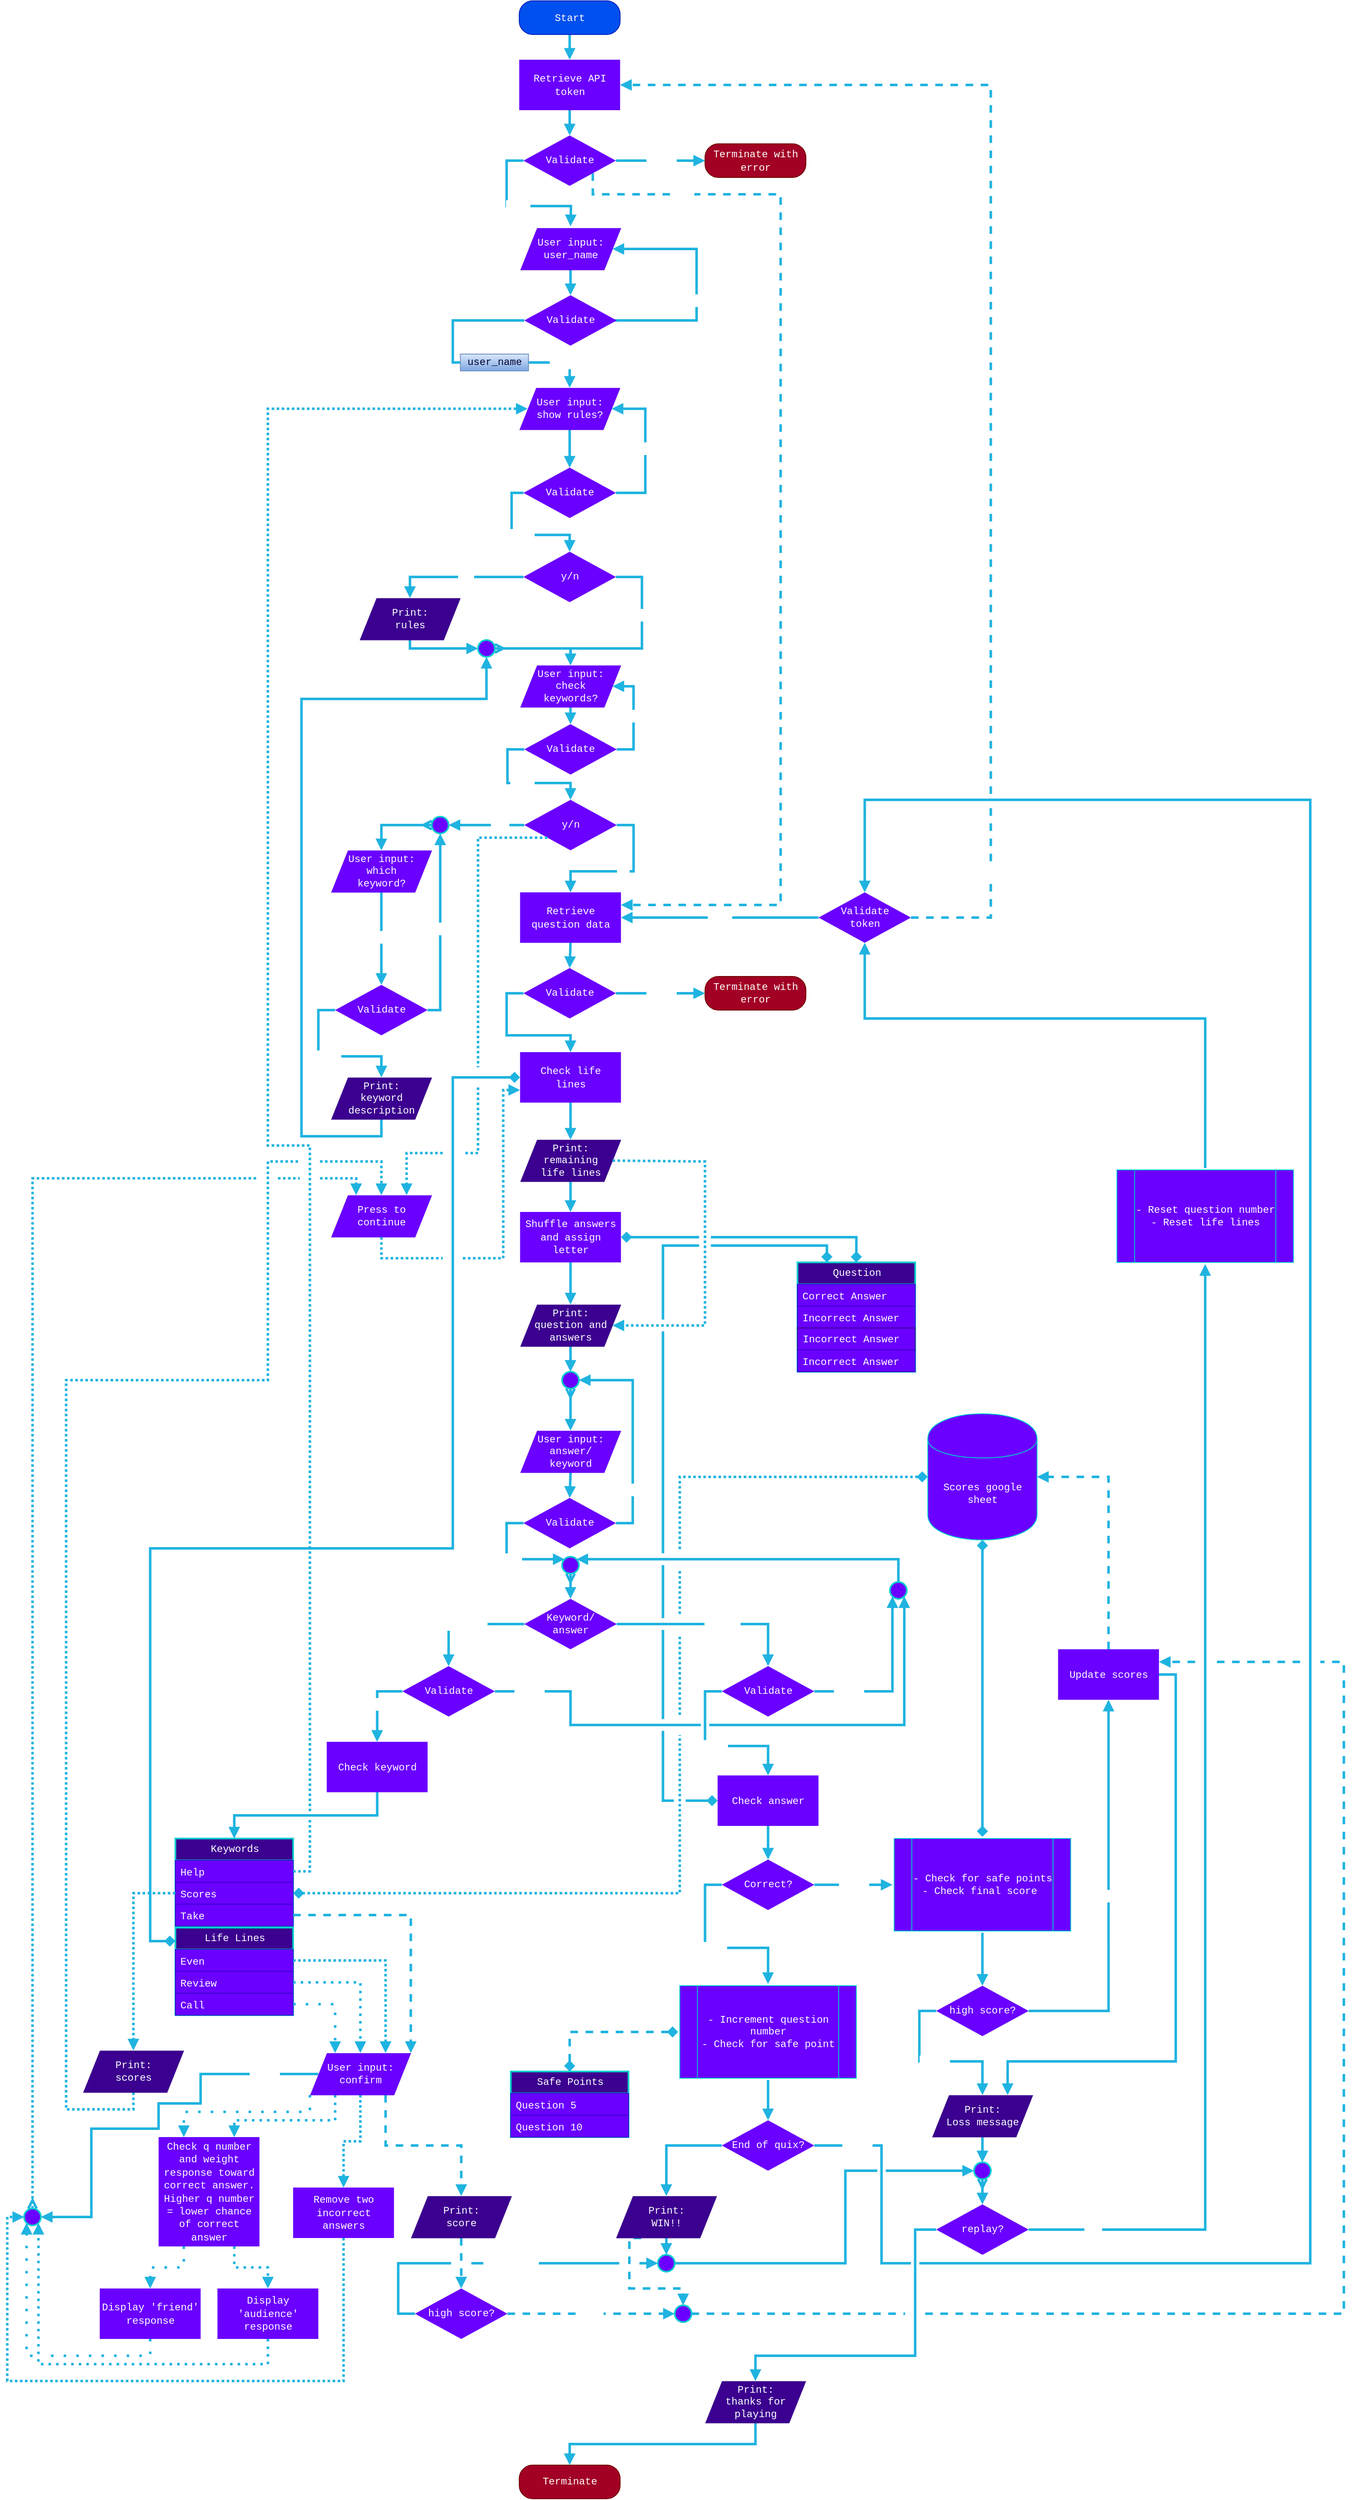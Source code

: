 <mxfile>
    <diagram id="zVhPO5PnShrloMw9hw-H" name="Page-1">
        <mxGraphModel dx="4594" dy="2633" grid="1" gridSize="10" guides="1" tooltips="1" connect="1" arrows="1" fold="1" page="1" pageScale="1" pageWidth="827" pageHeight="1169" background="none" math="0" shadow="0">
            <root>
                <mxCell id="0"/>
                <mxCell id="1" parent="0"/>
                <mxCell id="4" style="edgeStyle=orthogonalEdgeStyle;rounded=0;orthogonalLoop=1;jettySize=auto;html=1;exitX=0.5;exitY=1;exitDx=0;exitDy=0;entryX=0.5;entryY=0;entryDx=0;entryDy=0;fontColor=#ffffff;fillColor=#1ba1e2;strokeWidth=3;endArrow=block;endFill=1;strokeColor=#1FB3E0;fontSize=12;" edge="1" parent="1" source="2" target="3">
                    <mxGeometry relative="1" as="geometry"/>
                </mxCell>
                <mxCell id="2" value="&lt;font face=&quot;Courier New&quot; style=&quot;line-height: 120%; font-size: 12px;&quot;&gt;Start&lt;/font&gt;" style="rounded=1;whiteSpace=wrap;html=1;fillColor=#0050ef;fontColor=#ffffff;arcSize=40;strokeColor=#001DBC;horizontal=1;verticalAlign=middle;labelPosition=center;verticalLabelPosition=middle;align=center;fontSize=12;" vertex="1" parent="1">
                    <mxGeometry x="-191.33" y="90" width="120" height="40" as="geometry"/>
                </mxCell>
                <mxCell id="9" style="edgeStyle=orthogonalEdgeStyle;rounded=0;orthogonalLoop=1;jettySize=auto;html=1;exitX=0.5;exitY=1;exitDx=0;exitDy=0;entryX=0.5;entryY=0;entryDx=0;entryDy=0;fontFamily=Courier New;fontColor=#ffffff;endArrow=block;endFill=1;strokeColor=#1FB3E0;strokeWidth=3;fillColor=#1ba1e2;fontSize=12;" edge="1" parent="1" source="3" target="5">
                    <mxGeometry relative="1" as="geometry"/>
                </mxCell>
                <mxCell id="3" value="&lt;font face=&quot;Courier New&quot; style=&quot;font-size: 12px;&quot;&gt;Retrieve API token&lt;/font&gt;" style="rounded=0;whiteSpace=wrap;html=1;verticalAlign=middle;fillColor=#6a00ff;fontColor=#ffffff;strokeColor=none;fontSize=12;" vertex="1" parent="1">
                    <mxGeometry x="-191.33" y="160" width="120" height="60" as="geometry"/>
                </mxCell>
                <mxCell id="12" value="False" style="edgeStyle=orthogonalEdgeStyle;rounded=0;orthogonalLoop=1;jettySize=auto;html=1;exitX=1;exitY=0.5;exitDx=0;exitDy=0;entryX=0;entryY=0.5;entryDx=0;entryDy=0;fontFamily=Courier New;fontColor=#ffffff;endArrow=block;endFill=1;strokeColor=#1FB3E0;strokeWidth=3;fillColor=#1ba1e2;verticalAlign=middle;fontSize=12;align=center;" edge="1" parent="1" source="5" target="11">
                    <mxGeometry relative="1" as="geometry"/>
                </mxCell>
                <mxCell id="14" value="True" style="edgeStyle=orthogonalEdgeStyle;rounded=0;orthogonalLoop=1;jettySize=auto;html=1;exitX=0;exitY=0.5;exitDx=0;exitDy=0;fontSize=12;fontColor=#ffffff;endArrow=block;endFill=1;strokeColor=#1FB3E0;strokeWidth=3;fillColor=#1ba1e2;verticalAlign=middle;align=center;fontFamily=Courier New;spacing=5;" edge="1" parent="1" source="5">
                    <mxGeometry relative="1" as="geometry">
                        <mxPoint x="-130.33" y="358" as="targetPoint"/>
                    </mxGeometry>
                </mxCell>
                <mxCell id="269" value="True" style="edgeStyle=orthogonalEdgeStyle;rounded=0;jumpStyle=gap;jumpSize=10;orthogonalLoop=1;jettySize=auto;html=1;exitX=1;exitY=1;exitDx=0;exitDy=0;entryX=1;entryY=0.25;entryDx=0;entryDy=0;dashed=1;fontFamily=Courier New;fontSize=12;fontColor=#ffffff;startArrow=none;startFill=0;endArrow=block;endFill=1;strokeColor=#1FB3E0;strokeWidth=3;fillColor=#1ba1e2;align=center;" edge="1" parent="1" source="5" target="68">
                    <mxGeometry x="-0.797" relative="1" as="geometry">
                        <Array as="points">
                            <mxPoint x="-103.33" y="320"/>
                            <mxPoint x="119.67" y="320"/>
                            <mxPoint x="119.67" y="1165"/>
                        </Array>
                        <mxPoint as="offset"/>
                    </mxGeometry>
                </mxCell>
                <mxCell id="5" value="Validate" style="rhombus;whiteSpace=wrap;html=1;rounded=0;fontColor=#ffffff;fillColor=#6a00ff;strokeColor=none;fontFamily=Courier New;fontSize=12;" vertex="1" parent="1">
                    <mxGeometry x="-186.33" y="250" width="110" height="60" as="geometry"/>
                </mxCell>
                <mxCell id="11" value="&lt;font face=&quot;Courier New&quot; style=&quot;font-size: 12px&quot;&gt;Terminate with error&lt;/font&gt;" style="rounded=1;whiteSpace=wrap;html=1;fillColor=#a20025;fontColor=#ffffff;arcSize=40;strokeColor=#6F0000;horizontal=1;verticalAlign=middle;labelPosition=center;verticalLabelPosition=middle;align=center;fontSize=12;" vertex="1" parent="1">
                    <mxGeometry x="29.67" y="260" width="120" height="40" as="geometry"/>
                </mxCell>
                <mxCell id="17" style="edgeStyle=orthogonalEdgeStyle;rounded=0;orthogonalLoop=1;jettySize=auto;html=1;exitX=0.5;exitY=1;exitDx=0;exitDy=0;entryX=0.5;entryY=0;entryDx=0;entryDy=0;fontSize=12;fontColor=#ffffff;endArrow=block;endFill=1;strokeColor=#1FB3E0;strokeWidth=3;fillColor=#1ba1e2;verticalAlign=bottom;" edge="1" parent="1" source="13" target="15">
                    <mxGeometry relative="1" as="geometry"/>
                </mxCell>
                <mxCell id="13" value="User input:&lt;br&gt;user_name" style="shape=parallelogram;perimeter=parallelogramPerimeter;whiteSpace=wrap;html=1;fixedSize=1;rounded=0;fontFamily=Courier New;fontSize=12;fontColor=#ffffff;strokeWidth=0;fillColor=#6a00ff;" vertex="1" parent="1">
                    <mxGeometry x="-190.33" y="360" width="120" height="50" as="geometry"/>
                </mxCell>
                <mxCell id="18" value="False" style="edgeStyle=orthogonalEdgeStyle;rounded=0;orthogonalLoop=1;jettySize=auto;html=1;exitX=1;exitY=0;exitDx=0;exitDy=0;fontSize=12;fontColor=#ffffff;endArrow=block;endFill=1;strokeColor=#1FB3E0;strokeWidth=3;fillColor=#1ba1e2;verticalAlign=middle;align=center;spacingRight=2;entryX=1;entryY=0.5;entryDx=0;entryDy=0;fontFamily=Courier New;spacing=5;" edge="1" parent="1" source="15" target="13">
                    <mxGeometry relative="1" as="geometry">
                        <mxPoint x="-80.33" y="385" as="targetPoint"/>
                        <Array as="points">
                            <mxPoint x="-102.33" y="470"/>
                            <mxPoint x="19.67" y="470"/>
                            <mxPoint x="19.67" y="385"/>
                        </Array>
                    </mxGeometry>
                </mxCell>
                <mxCell id="23" value="True" style="edgeStyle=orthogonalEdgeStyle;rounded=0;orthogonalLoop=1;jettySize=auto;html=1;exitX=1;exitY=0.5;exitDx=0;exitDy=0;fontSize=12;fontColor=#ffffff;endArrow=block;endFill=1;strokeColor=#1FB3E0;strokeWidth=3;fillColor=#1ba1e2;align=center;verticalAlign=middle;startArrow=none;entryX=0.5;entryY=0;entryDx=0;entryDy=0;fontFamily=Courier New;spacing=5;" edge="1" parent="1" source="25" target="22">
                    <mxGeometry relative="1" as="geometry">
                        <mxPoint x="-120.33" y="570" as="targetPoint"/>
                    </mxGeometry>
                </mxCell>
                <mxCell id="53" style="edgeStyle=orthogonalEdgeStyle;rounded=0;orthogonalLoop=1;jettySize=auto;html=1;exitX=0;exitY=0.5;exitDx=0;exitDy=0;entryX=0;entryY=0.5;entryDx=0;entryDy=0;fontSize=12;fontColor=#FFFFFF;endArrow=none;endFill=0;strokeColor=#1FB3E0;strokeWidth=3;fillColor=#1ba1e2;align=center;verticalAlign=middle;" edge="1" parent="1" source="15" target="25">
                    <mxGeometry relative="1" as="geometry">
                        <Array as="points">
                            <mxPoint x="-270.33" y="470"/>
                            <mxPoint x="-270.33" y="520"/>
                        </Array>
                    </mxGeometry>
                </mxCell>
                <mxCell id="15" value="Validate" style="rhombus;whiteSpace=wrap;html=1;rounded=0;fontColor=#ffffff;fillColor=#6a00ff;strokeColor=none;fontFamily=Courier New;fontSize=12;" vertex="1" parent="1">
                    <mxGeometry x="-185.33" y="440" width="110" height="60" as="geometry"/>
                </mxCell>
                <mxCell id="31" style="edgeStyle=orthogonalEdgeStyle;rounded=0;orthogonalLoop=1;jettySize=auto;html=1;exitX=0.5;exitY=1;exitDx=0;exitDy=0;fontSize=12;fontColor=#000033;endArrow=block;endFill=1;strokeColor=#1FB3E0;strokeWidth=3;fillColor=#1ba1e2;align=right;verticalAlign=bottom;entryX=0.5;entryY=0;entryDx=0;entryDy=0;" edge="1" parent="1" source="22" target="48">
                    <mxGeometry relative="1" as="geometry">
                        <mxPoint x="-131.33" y="645" as="targetPoint"/>
                    </mxGeometry>
                </mxCell>
                <mxCell id="22" value="User input:&lt;br&gt;show rules?" style="shape=parallelogram;perimeter=parallelogramPerimeter;whiteSpace=wrap;html=1;fixedSize=1;rounded=0;fontFamily=Courier New;fontSize=12;fontColor=#ffffff;strokeWidth=0;fillColor=#6a00ff;" vertex="1" parent="1">
                    <mxGeometry x="-191.33" y="550" width="120" height="50" as="geometry"/>
                </mxCell>
                <mxCell id="25" value="user_name" style="text;html=1;strokeColor=#6c8ebf;fillColor=#dae8fc;align=center;verticalAlign=middle;whiteSpace=wrap;rounded=0;fontFamily=Courier New;fontSize=12;gradientColor=#7ea6e0;fontColor=#000033;" vertex="1" parent="1">
                    <mxGeometry x="-261.33" y="510" width="81" height="20" as="geometry"/>
                </mxCell>
                <mxCell id="35" value="yes" style="edgeStyle=orthogonalEdgeStyle;rounded=0;orthogonalLoop=1;jettySize=auto;html=1;exitX=0;exitY=0.5;exitDx=0;exitDy=0;entryX=0.5;entryY=0;entryDx=0;entryDy=0;fontSize=12;endArrow=block;endFill=1;strokeColor=#1FB3E0;strokeWidth=3;fillColor=#1ba1e2;align=center;verticalAlign=middle;fontColor=#FFFFFF;" edge="1" parent="1" source="30" target="34">
                    <mxGeometry x="-0.135" relative="1" as="geometry">
                        <mxPoint as="offset"/>
                    </mxGeometry>
                </mxCell>
                <mxCell id="37" value="no" style="edgeStyle=orthogonalEdgeStyle;rounded=0;orthogonalLoop=1;jettySize=auto;html=1;exitX=1;exitY=0.5;exitDx=0;exitDy=0;entryX=0.5;entryY=0;entryDx=0;entryDy=0;fontSize=12;fontColor=#FFFFFF;endArrow=block;endFill=1;strokeColor=#1FB3E0;strokeWidth=3;fillColor=#1ba1e2;align=center;verticalAlign=middle;fontFamily=Courier New;spacing=5;" edge="1" parent="1" source="30" target="36">
                    <mxGeometry x="-0.314" y="5" relative="1" as="geometry">
                        <Array as="points">
                            <mxPoint x="-45.33" y="775"/>
                            <mxPoint x="-45.33" y="860"/>
                            <mxPoint x="-130.33" y="860"/>
                        </Array>
                        <mxPoint as="offset"/>
                    </mxGeometry>
                </mxCell>
                <mxCell id="30" value="y/n" style="rhombus;whiteSpace=wrap;html=1;rounded=0;fontColor=#ffffff;fillColor=#6a00ff;strokeColor=none;fontFamily=Courier New;fontSize=12;" vertex="1" parent="1">
                    <mxGeometry x="-186.33" y="745" width="110" height="60" as="geometry"/>
                </mxCell>
                <mxCell id="65" style="edgeStyle=orthogonalEdgeStyle;rounded=0;orthogonalLoop=1;jettySize=auto;html=1;exitX=0.5;exitY=1;exitDx=0;exitDy=0;entryX=0;entryY=0.5;entryDx=0;entryDy=0;fontFamily=Courier New;fontSize=12;fontColor=#ffffff;startArrow=none;startFill=0;endArrow=block;endFill=1;strokeColor=#1FB3E0;strokeWidth=3;fillColor=#1ba1e2;align=center;" edge="1" parent="1" source="34" target="63">
                    <mxGeometry relative="1" as="geometry">
                        <Array as="points">
                            <mxPoint x="-321.33" y="860"/>
                        </Array>
                    </mxGeometry>
                </mxCell>
                <mxCell id="34" value="Print:&lt;br&gt;rules" style="shape=parallelogram;perimeter=parallelogramPerimeter;whiteSpace=wrap;html=1;fixedSize=1;rounded=0;fontFamily=Courier New;fontSize=12;fontColor=#ffffff;strokeWidth=0;fillColor=#3B008F;" vertex="1" parent="1">
                    <mxGeometry x="-381.33" y="800" width="120" height="50" as="geometry"/>
                </mxCell>
                <mxCell id="40" style="edgeStyle=orthogonalEdgeStyle;rounded=0;orthogonalLoop=1;jettySize=auto;html=1;exitX=0.5;exitY=1;exitDx=0;exitDy=0;entryX=0.5;entryY=0;entryDx=0;entryDy=0;fontSize=12;fontColor=#FFFFFF;endArrow=block;endFill=1;strokeColor=#1FB3E0;strokeWidth=3;fillColor=#1ba1e2;align=left;verticalAlign=bottom;" edge="1" parent="1" source="36" target="46">
                    <mxGeometry relative="1" as="geometry"/>
                </mxCell>
                <mxCell id="36" value="User input:&lt;br&gt;check&lt;br&gt;keywords?" style="shape=parallelogram;perimeter=parallelogramPerimeter;whiteSpace=wrap;html=1;fixedSize=1;rounded=0;fontFamily=Courier New;fontSize=12;fontColor=#ffffff;strokeWidth=0;fillColor=#6a00ff;" vertex="1" parent="1">
                    <mxGeometry x="-190.33" y="880" width="120" height="50" as="geometry"/>
                </mxCell>
                <mxCell id="42" value="yes" style="edgeStyle=orthogonalEdgeStyle;rounded=0;orthogonalLoop=1;jettySize=auto;html=1;exitX=0;exitY=0.5;exitDx=0;exitDy=0;entryX=1;entryY=0.5;entryDx=0;entryDy=0;fontSize=12;fontColor=#FFFFFF;endArrow=block;endFill=1;strokeColor=#1FB3E0;strokeWidth=3;fillColor=#1ba1e2;align=left;verticalAlign=middle;spacing=5;fontFamily=Courier New;" edge="1" parent="1" source="39" target="57">
                    <mxGeometry relative="1" as="geometry"/>
                </mxCell>
                <mxCell id="69" value="no" style="edgeStyle=orthogonalEdgeStyle;rounded=0;orthogonalLoop=1;jettySize=auto;html=1;exitX=1;exitY=0.5;exitDx=0;exitDy=0;entryX=0.5;entryY=0;entryDx=0;entryDy=0;fontFamily=Courier New;fontSize=12;fontColor=#ffffff;startArrow=none;startFill=0;endArrow=block;endFill=1;strokeColor=#1FB3E0;strokeWidth=3;fillColor=#1ba1e2;align=center;" edge="1" parent="1" source="39" target="68">
                    <mxGeometry relative="1" as="geometry"/>
                </mxCell>
                <mxCell id="39" value="y/n" style="rhombus;whiteSpace=wrap;html=1;rounded=0;fontColor=#ffffff;fillColor=#6a00ff;strokeColor=none;fontFamily=Courier New;fontSize=12;" vertex="1" parent="1">
                    <mxGeometry x="-185.33" y="1040" width="110" height="60" as="geometry"/>
                </mxCell>
                <mxCell id="45" value="any" style="edgeStyle=orthogonalEdgeStyle;rounded=0;orthogonalLoop=1;jettySize=auto;html=1;exitX=0.5;exitY=1;exitDx=0;exitDy=0;entryX=0.5;entryY=0;entryDx=0;entryDy=0;fontSize=12;fontColor=#FFFFFF;endArrow=block;endFill=1;strokeColor=#1FB3E0;strokeWidth=3;fillColor=#1ba1e2;align=center;verticalAlign=middle;spacing=5;spacingLeft=0;fontFamily=Courier New;" edge="1" parent="1" source="41" target="44">
                    <mxGeometry x="-0.043" relative="1" as="geometry">
                        <mxPoint as="offset"/>
                    </mxGeometry>
                </mxCell>
                <mxCell id="41" value="User input:&lt;br&gt;which&lt;br&gt;keyword?" style="shape=parallelogram;perimeter=parallelogramPerimeter;whiteSpace=wrap;html=1;fixedSize=1;rounded=0;fontFamily=Courier New;fontSize=12;fontColor=#ffffff;strokeWidth=0;fillColor=#6a00ff;" vertex="1" parent="1">
                    <mxGeometry x="-415.33" y="1100" width="120" height="50" as="geometry"/>
                </mxCell>
                <mxCell id="56" value="False" style="edgeStyle=orthogonalEdgeStyle;rounded=0;orthogonalLoop=1;jettySize=auto;html=1;exitX=1;exitY=0.5;exitDx=0;exitDy=0;fontFamily=Courier New;fontSize=12;fontColor=#ffffff;endArrow=block;endFill=1;strokeColor=#1FB3E0;strokeWidth=3;fillColor=#1ba1e2;align=center;entryX=0.5;entryY=1;entryDx=0;entryDy=0;" edge="1" parent="1" source="44" target="57">
                    <mxGeometry relative="1" as="geometry">
                        <mxPoint x="-285.33" y="1070" as="targetPoint"/>
                        <Array as="points">
                            <mxPoint x="-285.33" y="1290"/>
                        </Array>
                    </mxGeometry>
                </mxCell>
                <mxCell id="61" value="True" style="edgeStyle=orthogonalEdgeStyle;rounded=0;orthogonalLoop=1;jettySize=auto;html=1;exitX=0;exitY=0.5;exitDx=0;exitDy=0;entryX=0.5;entryY=0;entryDx=0;entryDy=0;fontFamily=Courier New;fontSize=12;fontColor=#ffffff;startArrow=none;startFill=0;endArrow=block;endFill=1;strokeColor=#1FB3E0;strokeWidth=3;fillColor=#1ba1e2;align=center;" edge="1" parent="1" source="44" target="60">
                    <mxGeometry relative="1" as="geometry"/>
                </mxCell>
                <mxCell id="44" value="Validate" style="rhombus;whiteSpace=wrap;html=1;rounded=0;fontColor=#ffffff;fillColor=#6a00ff;strokeColor=none;fontFamily=Courier New;fontSize=12;" vertex="1" parent="1">
                    <mxGeometry x="-410.33" y="1260" width="110" height="60" as="geometry"/>
                </mxCell>
                <mxCell id="47" value="True" style="edgeStyle=orthogonalEdgeStyle;rounded=0;orthogonalLoop=1;jettySize=auto;html=1;exitX=0;exitY=0.5;exitDx=0;exitDy=0;entryX=0.5;entryY=0;entryDx=0;entryDy=0;fontSize=12;fontColor=#FFFFFF;endArrow=block;endFill=1;strokeColor=#1FB3E0;strokeWidth=3;fillColor=#1ba1e2;align=center;verticalAlign=middle;fontFamily=Courier New;spacing=5;" edge="1" parent="1" source="46" target="39">
                    <mxGeometry relative="1" as="geometry">
                        <Array as="points">
                            <mxPoint x="-205.33" y="980"/>
                            <mxPoint x="-205.33" y="1020"/>
                            <mxPoint x="-130.33" y="1020"/>
                        </Array>
                    </mxGeometry>
                </mxCell>
                <mxCell id="55" value="False" style="edgeStyle=orthogonalEdgeStyle;rounded=0;orthogonalLoop=1;jettySize=auto;html=1;exitX=1;exitY=0.5;exitDx=0;exitDy=0;fontSize=12;fontColor=#FFFFFF;endArrow=block;endFill=1;strokeColor=#1FB3E0;strokeWidth=3;fillColor=#1ba1e2;align=center;verticalAlign=middle;fontFamily=Courier New;spacing=5;" edge="1" parent="1" source="46">
                    <mxGeometry relative="1" as="geometry">
                        <mxPoint x="-80.33" y="905" as="targetPoint"/>
                        <Array as="points">
                            <mxPoint x="-55.33" y="980"/>
                            <mxPoint x="-55.33" y="905"/>
                        </Array>
                    </mxGeometry>
                </mxCell>
                <mxCell id="46" value="Validate" style="rhombus;whiteSpace=wrap;html=1;rounded=0;fontColor=#ffffff;fillColor=#6a00ff;strokeColor=none;fontFamily=Courier New;fontSize=12;" vertex="1" parent="1">
                    <mxGeometry x="-185.33" y="950" width="110" height="60" as="geometry"/>
                </mxCell>
                <mxCell id="49" value="True" style="edgeStyle=orthogonalEdgeStyle;rounded=0;orthogonalLoop=1;jettySize=auto;html=1;exitX=0;exitY=0.5;exitDx=0;exitDy=0;entryX=0.5;entryY=0;entryDx=0;entryDy=0;fontSize=12;fontColor=#FFFFFF;endArrow=block;endFill=1;strokeColor=#1FB3E0;strokeWidth=3;fillColor=#1ba1e2;align=center;verticalAlign=middle;spacing=5;spacingRight=0;fontFamily=Courier New;" edge="1" parent="1" source="48" target="30">
                    <mxGeometry relative="1" as="geometry">
                        <Array as="points">
                            <mxPoint x="-200.33" y="675"/>
                            <mxPoint x="-200.33" y="725"/>
                            <mxPoint x="-131.33" y="725"/>
                        </Array>
                    </mxGeometry>
                </mxCell>
                <mxCell id="50" value="False" style="edgeStyle=orthogonalEdgeStyle;rounded=0;orthogonalLoop=1;jettySize=auto;html=1;exitX=1;exitY=0.5;exitDx=0;exitDy=0;entryX=1;entryY=0.5;entryDx=0;entryDy=0;fontSize=12;fontColor=#FFFFFF;endArrow=block;endFill=1;strokeColor=#1FB3E0;strokeWidth=3;fillColor=#1ba1e2;align=center;verticalAlign=middle;spacing=5;fontFamily=Courier New;" edge="1" parent="1" source="48" target="22">
                    <mxGeometry relative="1" as="geometry">
                        <Array as="points">
                            <mxPoint x="-41.33" y="675"/>
                            <mxPoint x="-41.33" y="575"/>
                        </Array>
                    </mxGeometry>
                </mxCell>
                <mxCell id="48" value="Validate" style="rhombus;whiteSpace=wrap;html=1;rounded=0;fontColor=#ffffff;fillColor=#6a00ff;strokeColor=none;fontFamily=Courier New;fontSize=12;" vertex="1" parent="1">
                    <mxGeometry x="-186.33" y="645" width="110" height="60" as="geometry"/>
                </mxCell>
                <mxCell id="58" style="edgeStyle=orthogonalEdgeStyle;rounded=0;orthogonalLoop=1;jettySize=auto;html=1;exitX=0;exitY=0.5;exitDx=0;exitDy=0;entryX=0.5;entryY=0;entryDx=0;entryDy=0;fontFamily=Courier New;fontSize=12;fontColor=#ffffff;startArrow=ERmany;startFill=0;endArrow=block;endFill=1;strokeColor=#1FB3E0;strokeWidth=3;fillColor=#1ba1e2;align=center;" edge="1" parent="1" source="57" target="41">
                    <mxGeometry relative="1" as="geometry"/>
                </mxCell>
                <mxCell id="57" value="" style="ellipse;whiteSpace=wrap;html=1;aspect=fixed;rounded=0;shadow=0;glass=0;sketch=0;fontFamily=Courier New;fontSize=12;fontColor=#ffffff;strokeColor=#00CCCC;strokeWidth=2;fillColor=#6a00ff;align=center;" vertex="1" parent="1">
                    <mxGeometry x="-295.33" y="1060" width="20" height="20" as="geometry"/>
                </mxCell>
                <mxCell id="66" style="edgeStyle=orthogonalEdgeStyle;rounded=0;orthogonalLoop=1;jettySize=auto;html=1;exitX=0.5;exitY=1;exitDx=0;exitDy=0;entryX=0.5;entryY=1;entryDx=0;entryDy=0;fontFamily=Courier New;fontSize=12;fontColor=#ffffff;startArrow=none;startFill=0;endArrow=block;endFill=1;strokeColor=#1FB3E0;strokeWidth=3;fillColor=#1ba1e2;align=center;fixDash=0;" edge="1" parent="1" source="60" target="63">
                    <mxGeometry relative="1" as="geometry">
                        <Array as="points">
                            <mxPoint x="-355.33" y="1440"/>
                            <mxPoint x="-450.33" y="1440"/>
                            <mxPoint x="-450.33" y="920"/>
                            <mxPoint x="-230.33" y="920"/>
                        </Array>
                    </mxGeometry>
                </mxCell>
                <mxCell id="60" value="Print:&lt;br&gt;keyword&lt;br&gt;description" style="shape=parallelogram;perimeter=parallelogramPerimeter;whiteSpace=wrap;html=1;fixedSize=1;rounded=0;fontFamily=Courier New;fontSize=12;fontColor=#ffffff;strokeWidth=0;fillColor=#3B008F;" vertex="1" parent="1">
                    <mxGeometry x="-415.33" y="1370" width="120" height="50" as="geometry"/>
                </mxCell>
                <mxCell id="64" style="edgeStyle=orthogonalEdgeStyle;rounded=0;orthogonalLoop=1;jettySize=auto;html=1;entryX=0.5;entryY=0;entryDx=0;entryDy=0;fontFamily=Courier New;fontSize=12;fontColor=#ffffff;startArrow=ERmany;startFill=0;endArrow=block;endFill=1;strokeColor=#1FB3E0;strokeWidth=3;fillColor=#1ba1e2;align=center;" edge="1" parent="1" source="63" target="36">
                    <mxGeometry relative="1" as="geometry">
                        <Array as="points">
                            <mxPoint x="-130.33" y="860"/>
                        </Array>
                    </mxGeometry>
                </mxCell>
                <mxCell id="63" value="" style="ellipse;whiteSpace=wrap;html=1;aspect=fixed;rounded=0;shadow=0;glass=0;sketch=0;fontFamily=Courier New;fontSize=12;fontColor=#ffffff;strokeColor=#00CCCC;strokeWidth=2;fillColor=#6a00ff;align=center;" vertex="1" parent="1">
                    <mxGeometry x="-240.33" y="850" width="20" height="20" as="geometry"/>
                </mxCell>
                <mxCell id="81" style="edgeStyle=orthogonalEdgeStyle;rounded=0;orthogonalLoop=1;jettySize=auto;html=1;exitX=0.5;exitY=1;exitDx=0;exitDy=0;entryX=0.5;entryY=0;entryDx=0;entryDy=0;fontFamily=Courier New;fontSize=12;fontColor=#ffffff;startArrow=none;startFill=0;endArrow=block;endFill=1;strokeColor=#1FB3E0;strokeWidth=3;fillColor=#1ba1e2;align=center;" edge="1" parent="1" source="68" target="78">
                    <mxGeometry relative="1" as="geometry"/>
                </mxCell>
                <mxCell id="68" value="&lt;font face=&quot;Courier New&quot; style=&quot;font-size: 12px&quot;&gt;Retrieve question data&lt;/font&gt;" style="rounded=0;whiteSpace=wrap;html=1;verticalAlign=middle;fillColor=#6a00ff;fontColor=#ffffff;strokeColor=none;fontSize=12;" vertex="1" parent="1">
                    <mxGeometry x="-190.33" y="1150" width="120" height="60" as="geometry"/>
                </mxCell>
                <mxCell id="117" style="edgeStyle=orthogonalEdgeStyle;rounded=0;orthogonalLoop=1;jettySize=auto;html=1;exitX=0.5;exitY=1;exitDx=0;exitDy=0;entryX=0.5;entryY=0;entryDx=0;entryDy=0;fontFamily=Courier New;fontSize=12;fontColor=#ffffff;startArrow=none;startFill=0;endArrow=block;endFill=1;strokeColor=#1FB3E0;strokeWidth=3;fillColor=#1ba1e2;align=center;" edge="1" parent="1" source="72" target="115">
                    <mxGeometry relative="1" as="geometry"/>
                </mxCell>
                <mxCell id="72" value="Print:&lt;br&gt;remaining&lt;br&gt;life lines" style="shape=parallelogram;perimeter=parallelogramPerimeter;whiteSpace=wrap;html=1;fixedSize=1;rounded=0;fontFamily=Courier New;fontSize=12;fontColor=#ffffff;strokeWidth=0;fillColor=#3B008F;" vertex="1" parent="1">
                    <mxGeometry x="-190.33" y="1444" width="120" height="50" as="geometry"/>
                </mxCell>
                <mxCell id="79" value="False" style="edgeStyle=orthogonalEdgeStyle;rounded=0;orthogonalLoop=1;jettySize=auto;html=1;exitX=1;exitY=0.5;exitDx=0;exitDy=0;fontFamily=Courier New;fontSize=12;fontColor=#ffffff;startArrow=none;startFill=0;endArrow=block;endFill=1;strokeColor=#1FB3E0;strokeWidth=3;fillColor=#1ba1e2;align=center;entryX=0;entryY=0.5;entryDx=0;entryDy=0;" edge="1" parent="1" source="78" target="80">
                    <mxGeometry relative="1" as="geometry">
                        <mxPoint x="-20.33" y="1270" as="targetPoint"/>
                    </mxGeometry>
                </mxCell>
                <mxCell id="83" style="edgeStyle=orthogonalEdgeStyle;rounded=0;orthogonalLoop=1;jettySize=auto;html=1;exitX=0;exitY=0.5;exitDx=0;exitDy=0;entryX=0.5;entryY=0;entryDx=0;entryDy=0;fontFamily=Courier New;fontSize=12;fontColor=#ffffff;startArrow=none;startFill=0;endArrow=block;endFill=1;strokeColor=#1FB3E0;strokeWidth=3;fillColor=#1ba1e2;align=center;" edge="1" parent="1" source="78" target="82">
                    <mxGeometry relative="1" as="geometry"/>
                </mxCell>
                <mxCell id="78" value="Validate" style="rhombus;whiteSpace=wrap;html=1;rounded=0;fontColor=#ffffff;fillColor=#6a00ff;strokeColor=none;fontFamily=Courier New;fontSize=12;shadow=0;glass=0;sketch=0;align=center;" vertex="1" parent="1">
                    <mxGeometry x="-186.33" y="1240" width="110" height="60" as="geometry"/>
                </mxCell>
                <mxCell id="80" value="&lt;font face=&quot;Courier New&quot; style=&quot;font-size: 12px&quot;&gt;Terminate with error&lt;/font&gt;" style="rounded=1;whiteSpace=wrap;html=1;fillColor=#a20025;fontColor=#ffffff;arcSize=40;strokeColor=#6F0000;horizontal=1;verticalAlign=middle;labelPosition=center;verticalLabelPosition=middle;align=center;fontSize=12;shadow=0;glass=0;sketch=0;fontFamily=Courier New;" vertex="1" parent="1">
                    <mxGeometry x="29.67" y="1250" width="120" height="40" as="geometry"/>
                </mxCell>
                <mxCell id="89" style="edgeStyle=orthogonalEdgeStyle;rounded=0;orthogonalLoop=1;jettySize=auto;html=1;exitX=0.5;exitY=1;exitDx=0;exitDy=0;entryX=0.5;entryY=0;entryDx=0;entryDy=0;fontFamily=Courier New;fontSize=12;fontColor=#ffffff;startArrow=none;startFill=0;endArrow=block;endFill=1;strokeColor=#1FB3E0;strokeWidth=3;fillColor=#1ba1e2;align=center;" edge="1" parent="1" source="82" target="72">
                    <mxGeometry relative="1" as="geometry"/>
                </mxCell>
                <mxCell id="82" value="&lt;font face=&quot;Courier New&quot;&gt;Check life&lt;br&gt;lines&lt;br&gt;&lt;/font&gt;" style="rounded=0;whiteSpace=wrap;html=1;verticalAlign=middle;fillColor=#6a00ff;fontColor=#ffffff;strokeColor=none;fontSize=12;" vertex="1" parent="1">
                    <mxGeometry x="-190.33" y="1340" width="120" height="60" as="geometry"/>
                </mxCell>
                <mxCell id="84" value="Life Lines" style="swimlane;fontStyle=0;childLayout=stackLayout;horizontal=1;startSize=26;horizontalStack=0;resizeParent=1;resizeParentMax=0;resizeLast=0;collapsible=1;marginBottom=0;rounded=0;shadow=0;glass=0;sketch=0;fontFamily=Courier New;fontSize=12;fontColor=#ffffff;strokeColor=#00CCCC;strokeWidth=2;fillColor=#3B008F;align=center;html=1;" vertex="1" parent="1">
                    <mxGeometry x="-600.33" y="2381" width="140" height="104" as="geometry">
                        <mxRectangle x="570" y="1250" width="100" height="26" as="alternateBounds"/>
                    </mxGeometry>
                </mxCell>
                <mxCell id="85" value="Even" style="text;strokeColor=#3700CC;align=left;verticalAlign=top;spacingLeft=4;spacingRight=4;overflow=hidden;rotatable=0;points=[[0,0.5],[1,0.5]];portConstraint=eastwest;fontColor=#ffffff;fontFamily=Courier New;fillColor=#6A00FF;" vertex="1" parent="84">
                    <mxGeometry y="26" width="140" height="26" as="geometry"/>
                </mxCell>
                <mxCell id="86" value="Review" style="text;strokeColor=#3700CC;align=left;verticalAlign=top;spacingLeft=4;spacingRight=4;overflow=hidden;rotatable=0;points=[[0,0.5],[1,0.5]];portConstraint=eastwest;fontColor=#ffffff;fontFamily=Courier New;fillColor=#6A00FF;" vertex="1" parent="84">
                    <mxGeometry y="52" width="140" height="26" as="geometry"/>
                </mxCell>
                <mxCell id="87" value="Call" style="text;strokeColor=#3700CC;align=left;verticalAlign=top;spacingLeft=4;spacingRight=4;overflow=hidden;rotatable=0;points=[[0,0.5],[1,0.5]];portConstraint=eastwest;fontColor=#ffffff;fontFamily=Courier New;fillColor=#6A00FF;" vertex="1" parent="84">
                    <mxGeometry y="78" width="140" height="26" as="geometry"/>
                </mxCell>
                <mxCell id="133" style="edgeStyle=orthogonalEdgeStyle;rounded=0;orthogonalLoop=1;jettySize=auto;html=1;exitX=0.5;exitY=1;exitDx=0;exitDy=0;entryX=0.5;entryY=0;entryDx=0;entryDy=0;fontFamily=Courier New;fontSize=12;fontColor=#ffffff;startArrow=none;startFill=0;endArrow=block;endFill=1;strokeColor=#1FB3E0;strokeWidth=3;fillColor=#1ba1e2;align=center;" edge="1" parent="1" source="90" target="132">
                    <mxGeometry relative="1" as="geometry"/>
                </mxCell>
                <mxCell id="90" value="Print:&lt;br&gt;question and&lt;br&gt;answers" style="shape=parallelogram;perimeter=parallelogramPerimeter;whiteSpace=wrap;html=1;fixedSize=1;rounded=0;fontFamily=Courier New;fontSize=12;fontColor=#ffffff;strokeWidth=0;fillColor=#3B008F;shadow=0;glass=0;sketch=0;align=center;" vertex="1" parent="1">
                    <mxGeometry x="-190.33" y="1640" width="120" height="50" as="geometry"/>
                </mxCell>
                <mxCell id="92" value="Question" style="swimlane;fontStyle=0;childLayout=stackLayout;horizontal=1;startSize=26;horizontalStack=0;resizeParent=1;resizeParentMax=0;resizeLast=0;collapsible=1;marginBottom=0;rounded=0;shadow=0;glass=0;sketch=0;fontFamily=Courier New;fontSize=12;fontColor=#ffffff;strokeColor=#00CCCC;strokeWidth=2;fillColor=#3B008F;align=center;html=1;swimlaneLine=1;" vertex="1" parent="1">
                    <mxGeometry x="139.67" y="1590" width="140" height="130" as="geometry">
                        <mxRectangle x="690" y="1510" width="100" height="26" as="alternateBounds"/>
                    </mxGeometry>
                </mxCell>
                <mxCell id="93" value="Correct Answer" style="text;strokeColor=#3700CC;align=left;verticalAlign=top;spacingLeft=4;spacingRight=4;overflow=hidden;rotatable=0;points=[[0,0.5],[1,0.5]];portConstraint=eastwest;fontColor=#ffffff;fontFamily=Courier New;fillColor=#6A00FF;" vertex="1" parent="92">
                    <mxGeometry y="26" width="140" height="26" as="geometry"/>
                </mxCell>
                <mxCell id="94" value="Incorrect Answer" style="text;align=left;verticalAlign=top;spacingLeft=4;spacingRight=4;overflow=hidden;rotatable=0;points=[[0,0.5],[1,0.5]];portConstraint=eastwest;fontColor=#ffffff;fontFamily=Courier New;fillColor=#6A00FF;strokeColor=#3700CC;" vertex="1" parent="92">
                    <mxGeometry y="52" width="140" height="26" as="geometry"/>
                </mxCell>
                <mxCell id="111" value="Incorrect Answer" style="text;align=left;verticalAlign=top;spacingLeft=4;spacingRight=4;overflow=hidden;rotatable=0;points=[[0,0.5],[1,0.5]];portConstraint=eastwest;rounded=0;shadow=0;glass=0;sketch=0;fontFamily=Courier New;fontSize=12;fontColor=#ffffff;html=1;fillColor=#6A00FF;strokeColor=#3B008F;" vertex="1" parent="92">
                    <mxGeometry y="78" width="140" height="26" as="geometry"/>
                </mxCell>
                <mxCell id="95" value="Incorrect Answer" style="text;strokeColor=#3700CC;align=left;verticalAlign=top;spacingLeft=4;spacingRight=4;overflow=hidden;rotatable=0;points=[[0,0.5],[1,0.5]];portConstraint=eastwest;fontColor=#ffffff;fontFamily=Courier New;fillColor=#6A00FF;" vertex="1" parent="92">
                    <mxGeometry y="104" width="140" height="26" as="geometry"/>
                </mxCell>
                <mxCell id="118" style="edgeStyle=orthogonalEdgeStyle;rounded=0;orthogonalLoop=1;jettySize=auto;html=1;exitX=0.5;exitY=1;exitDx=0;exitDy=0;entryX=0.5;entryY=0;entryDx=0;entryDy=0;fontFamily=Courier New;fontSize=12;fontColor=#ffffff;startArrow=none;startFill=0;endArrow=block;endFill=1;strokeColor=#1FB3E0;strokeWidth=3;fillColor=#1ba1e2;align=center;" edge="1" parent="1" source="115" target="90">
                    <mxGeometry relative="1" as="geometry"/>
                </mxCell>
                <mxCell id="115" value="&lt;font face=&quot;Courier New&quot;&gt;Shuffle answers and assign letter&lt;/font&gt;" style="rounded=0;whiteSpace=wrap;html=1;verticalAlign=middle;fillColor=#6a00ff;fontColor=#ffffff;strokeColor=none;fontSize=12;" vertex="1" parent="1">
                    <mxGeometry x="-190.33" y="1530" width="120" height="60" as="geometry"/>
                </mxCell>
                <mxCell id="126" style="edgeStyle=orthogonalEdgeStyle;rounded=0;orthogonalLoop=1;jettySize=auto;html=1;exitX=0.5;exitY=1;exitDx=0;exitDy=0;entryX=0.5;entryY=0;entryDx=0;entryDy=0;fontFamily=Courier New;fontSize=12;fontColor=#ffffff;startArrow=none;startFill=0;endArrow=block;endFill=1;strokeColor=#1FB3E0;strokeWidth=3;fillColor=#1ba1e2;align=center;" edge="1" parent="1" source="119" target="125">
                    <mxGeometry relative="1" as="geometry"/>
                </mxCell>
                <mxCell id="119" value="User input:&lt;br&gt;answer/&lt;br&gt;keyword" style="shape=parallelogram;perimeter=parallelogramPerimeter;whiteSpace=wrap;html=1;fixedSize=1;rounded=0;fontFamily=Courier New;fontSize=12;fontColor=#ffffff;strokeWidth=0;fillColor=#6a00ff;align=center;verticalAlign=middle;" vertex="1" parent="1">
                    <mxGeometry x="-190.33" y="1790" width="120" height="50" as="geometry"/>
                </mxCell>
                <mxCell id="121" value="Keywords" style="swimlane;fontStyle=0;childLayout=stackLayout;horizontal=1;startSize=26;horizontalStack=0;resizeParent=1;resizeParentMax=0;resizeLast=0;collapsible=1;marginBottom=0;rounded=0;shadow=0;glass=0;sketch=0;fontFamily=Courier New;fontSize=12;fontColor=#ffffff;strokeColor=#00CCCC;strokeWidth=2;fillColor=#3B008F;align=center;html=1;" vertex="1" parent="1">
                    <mxGeometry x="-600.33" y="2275" width="140" height="104" as="geometry">
                        <mxRectangle x="570" y="1250" width="100" height="26" as="alternateBounds"/>
                    </mxGeometry>
                </mxCell>
                <mxCell id="122" value="Help" style="text;strokeColor=#3700CC;align=left;verticalAlign=top;spacingLeft=4;spacingRight=4;overflow=hidden;rotatable=0;points=[[0,0.5],[1,0.5]];portConstraint=eastwest;fontColor=#ffffff;fontFamily=Courier New;fillColor=#6A00FF;" vertex="1" parent="121">
                    <mxGeometry y="26" width="140" height="26" as="geometry"/>
                </mxCell>
                <mxCell id="123" value="Scores" style="text;strokeColor=#3700CC;align=left;verticalAlign=top;spacingLeft=4;spacingRight=4;overflow=hidden;rotatable=0;points=[[0,0.5],[1,0.5]];portConstraint=eastwest;fontColor=#ffffff;fontFamily=Courier New;fillColor=#6A00FF;" vertex="1" parent="121">
                    <mxGeometry y="52" width="140" height="26" as="geometry"/>
                </mxCell>
                <mxCell id="124" value="Take" style="text;strokeColor=#3700CC;align=left;verticalAlign=top;spacingLeft=4;spacingRight=4;overflow=hidden;rotatable=0;points=[[0,0.5],[1,0.5]];portConstraint=eastwest;fontColor=#ffffff;fontFamily=Courier New;fillColor=#6A00FF;" vertex="1" parent="121">
                    <mxGeometry y="78" width="140" height="26" as="geometry"/>
                </mxCell>
                <mxCell id="135" value="False" style="edgeStyle=orthogonalEdgeStyle;rounded=0;orthogonalLoop=1;jettySize=auto;html=1;exitX=1;exitY=0.5;exitDx=0;exitDy=0;entryX=1;entryY=0.5;entryDx=0;entryDy=0;fontFamily=Courier New;fontSize=12;fontColor=#ffffff;startArrow=none;startFill=0;endArrow=block;endFill=1;strokeColor=#1FB3E0;strokeWidth=3;fillColor=#1ba1e2;align=center;" edge="1" parent="1" source="125" target="132">
                    <mxGeometry x="-0.528" relative="1" as="geometry">
                        <mxPoint as="offset"/>
                    </mxGeometry>
                </mxCell>
                <mxCell id="146" value="True" style="edgeStyle=orthogonalEdgeStyle;rounded=0;orthogonalLoop=1;jettySize=auto;html=1;exitX=0;exitY=0.5;exitDx=0;exitDy=0;entryX=0;entryY=0;entryDx=0;entryDy=0;fontFamily=Courier New;fontSize=12;fontColor=#ffffff;startArrow=none;startFill=0;endArrow=block;endFill=1;strokeColor=#1FB3E0;strokeWidth=3;fillColor=#1ba1e2;align=center;" edge="1" parent="1" source="125" target="145">
                    <mxGeometry relative="1" as="geometry">
                        <Array as="points">
                            <mxPoint x="-206.33" y="1900"/>
                            <mxPoint x="-206.33" y="1943"/>
                        </Array>
                    </mxGeometry>
                </mxCell>
                <mxCell id="125" value="Validate" style="rhombus;whiteSpace=wrap;html=1;rounded=0;fontColor=#ffffff;fillColor=#6a00ff;strokeColor=none;fontFamily=Courier New;fontSize=12;" vertex="1" parent="1">
                    <mxGeometry x="-186.33" y="1870" width="110" height="60" as="geometry"/>
                </mxCell>
                <mxCell id="134" style="edgeStyle=orthogonalEdgeStyle;rounded=0;orthogonalLoop=1;jettySize=auto;html=1;exitX=0.5;exitY=1;exitDx=0;exitDy=0;entryX=0.5;entryY=0;entryDx=0;entryDy=0;fontFamily=Courier New;fontSize=12;fontColor=#ffffff;startArrow=ERmany;startFill=0;endArrow=block;endFill=1;strokeColor=#1FB3E0;strokeWidth=3;fillColor=#1ba1e2;align=center;" edge="1" parent="1" source="132" target="119">
                    <mxGeometry relative="1" as="geometry"/>
                </mxCell>
                <mxCell id="132" value="" style="ellipse;whiteSpace=wrap;html=1;aspect=fixed;rounded=0;shadow=0;glass=0;sketch=0;fontFamily=Courier New;fontSize=12;fontColor=#ffffff;strokeColor=#00CCCC;strokeWidth=2;fillColor=#6a00ff;align=center;" vertex="1" parent="1">
                    <mxGeometry x="-140.33" y="1720" width="20" height="20" as="geometry"/>
                </mxCell>
                <mxCell id="197" value="keyword" style="edgeStyle=orthogonalEdgeStyle;jumpStyle=gap;orthogonalLoop=1;jettySize=auto;html=1;exitX=0;exitY=0.5;exitDx=0;exitDy=0;fontFamily=Courier New;fontSize=12;fontColor=#ffffff;startArrow=none;startFill=0;endArrow=block;endFill=1;strokeColor=#1FB3E0;strokeWidth=3;fillColor=#1ba1e2;align=center;rounded=0;entryX=0.5;entryY=0;entryDx=0;entryDy=0;" edge="1" parent="1" source="137" target="198">
                    <mxGeometry relative="1" as="geometry">
                        <mxPoint x="-230.33" y="2110" as="targetPoint"/>
                    </mxGeometry>
                </mxCell>
                <mxCell id="137" value="Keyword/&lt;br&gt;answer" style="rhombus;whiteSpace=wrap;html=1;rounded=0;fontColor=#ffffff;fillColor=#6a00ff;strokeColor=none;fontFamily=Courier New;fontSize=12;" vertex="1" parent="1">
                    <mxGeometry x="-185.33" y="1990" width="110" height="60" as="geometry"/>
                </mxCell>
                <mxCell id="143" value="False" style="edgeStyle=orthogonalEdgeStyle;rounded=0;orthogonalLoop=1;jettySize=auto;html=1;exitX=1;exitY=0.5;exitDx=0;exitDy=0;fontFamily=Courier New;fontSize=12;fontColor=#ffffff;startArrow=none;startFill=0;endArrow=block;endFill=1;strokeColor=#1FB3E0;strokeWidth=3;fillColor=#1ba1e2;align=center;entryX=0;entryY=1;entryDx=0;entryDy=0;" edge="1" parent="1" source="139" target="199">
                    <mxGeometry x="-0.611" relative="1" as="geometry">
                        <mxPoint x="-265.33" y="2010" as="targetPoint"/>
                        <Array as="points">
                            <mxPoint x="252.67" y="2100"/>
                        </Array>
                        <mxPoint as="offset"/>
                    </mxGeometry>
                </mxCell>
                <mxCell id="152" value="True" style="edgeStyle=orthogonalEdgeStyle;rounded=0;jumpStyle=gap;orthogonalLoop=1;jettySize=auto;html=1;exitX=0;exitY=0.5;exitDx=0;exitDy=0;entryX=0.5;entryY=0;entryDx=0;entryDy=0;fontFamily=Courier New;fontSize=12;fontColor=#ffffff;startArrow=none;startFill=0;endArrow=block;endFill=1;strokeColor=#1FB3E0;strokeWidth=3;fillColor=#1ba1e2;align=center;" edge="1" parent="1" source="139" target="151">
                    <mxGeometry relative="1" as="geometry"/>
                </mxCell>
                <mxCell id="139" value="Validate" style="rhombus;whiteSpace=wrap;html=1;rounded=0;fontColor=#ffffff;fillColor=#6a00ff;strokeColor=none;fontFamily=Courier New;fontSize=12;" vertex="1" parent="1">
                    <mxGeometry x="49.67" y="2070" width="110" height="60" as="geometry"/>
                </mxCell>
                <mxCell id="147" style="edgeStyle=orthogonalEdgeStyle;rounded=0;orthogonalLoop=1;jettySize=auto;html=1;exitX=0.5;exitY=1;exitDx=0;exitDy=0;entryX=0.5;entryY=0;entryDx=0;entryDy=0;fontFamily=Courier New;fontSize=12;fontColor=#ffffff;startArrow=ERmany;startFill=0;endArrow=block;endFill=1;strokeColor=#1FB3E0;strokeWidth=3;fillColor=#1ba1e2;align=center;" edge="1" parent="1" source="145" target="137">
                    <mxGeometry relative="1" as="geometry"/>
                </mxCell>
                <mxCell id="145" value="" style="ellipse;whiteSpace=wrap;html=1;aspect=fixed;rounded=0;shadow=0;glass=0;sketch=0;fontFamily=Courier New;fontSize=12;fontColor=#ffffff;strokeColor=#00CCCC;strokeWidth=2;fillColor=#6a00ff;align=center;" vertex="1" parent="1">
                    <mxGeometry x="-140.33" y="1940" width="20" height="20" as="geometry"/>
                </mxCell>
                <mxCell id="142" value="answer" style="edgeStyle=orthogonalEdgeStyle;rounded=0;orthogonalLoop=1;jettySize=auto;html=1;exitX=1;exitY=0.5;exitDx=0;exitDy=0;fontFamily=Courier New;fontSize=12;fontColor=#ffffff;startArrow=none;startFill=0;endArrow=block;endFill=1;strokeColor=#1FB3E0;strokeWidth=3;fillColor=#1ba1e2;align=center;entryX=0.5;entryY=0;entryDx=0;entryDy=0;jumpStyle=gap;spacing=2;" edge="1" parent="1" source="137" target="139">
                    <mxGeometry x="0.087" relative="1" as="geometry">
                        <mxPoint x="-255.33" y="2000" as="targetPoint"/>
                        <mxPoint as="offset"/>
                    </mxGeometry>
                </mxCell>
                <mxCell id="156" style="edgeStyle=orthogonalEdgeStyle;rounded=0;jumpStyle=gap;orthogonalLoop=1;jettySize=auto;html=1;exitX=0.5;exitY=1;exitDx=0;exitDy=0;entryX=0.5;entryY=0;entryDx=0;entryDy=0;fontFamily=Courier New;fontSize=12;fontColor=#ffffff;startArrow=none;startFill=0;endArrow=block;endFill=1;strokeColor=#1FB3E0;strokeWidth=3;fillColor=#1ba1e2;align=center;" edge="1" parent="1" source="151" target="155">
                    <mxGeometry relative="1" as="geometry"/>
                </mxCell>
                <mxCell id="151" value="&lt;font face=&quot;Courier New&quot;&gt;Check answer&lt;/font&gt;" style="rounded=0;whiteSpace=wrap;html=1;verticalAlign=middle;fillColor=#6a00ff;fontColor=#ffffff;strokeColor=none;fontSize=12;" vertex="1" parent="1">
                    <mxGeometry x="44.67" y="2200" width="120" height="60" as="geometry"/>
                </mxCell>
                <mxCell id="158" value="False" style="edgeStyle=orthogonalEdgeStyle;rounded=0;jumpStyle=gap;orthogonalLoop=1;jettySize=auto;html=1;exitX=1;exitY=0.5;exitDx=0;exitDy=0;entryX=0;entryY=0.5;entryDx=0;entryDy=0;fontFamily=Courier New;fontSize=12;fontColor=#ffffff;startArrow=none;startFill=0;endArrow=block;endFill=1;strokeColor=#1FB3E0;strokeWidth=3;fillColor=#1ba1e2;align=center;" edge="1" parent="1" source="155" target="157">
                    <mxGeometry relative="1" as="geometry"/>
                </mxCell>
                <mxCell id="178" value="True" style="edgeStyle=orthogonalEdgeStyle;rounded=0;jumpStyle=gap;orthogonalLoop=1;jettySize=auto;html=1;exitX=0;exitY=0.5;exitDx=0;exitDy=0;fontFamily=Courier New;fontSize=12;fontColor=#ffffff;startArrow=none;startFill=0;endArrow=block;endFill=1;strokeColor=#1FB3E0;strokeWidth=3;fillColor=#1ba1e2;align=center;entryX=0.5;entryY=0;entryDx=0;entryDy=0;" edge="1" parent="1" source="155" target="180">
                    <mxGeometry relative="1" as="geometry">
                        <mxPoint x="104.67" y="2450" as="targetPoint"/>
                    </mxGeometry>
                </mxCell>
                <mxCell id="155" value="Correct?" style="rhombus;whiteSpace=wrap;html=1;rounded=0;fontColor=#ffffff;fillColor=#6a00ff;strokeColor=none;fontFamily=Courier New;fontSize=12;" vertex="1" parent="1">
                    <mxGeometry x="49.67" y="2300" width="110" height="60" as="geometry"/>
                </mxCell>
                <mxCell id="160" value="" style="edgeStyle=orthogonalEdgeStyle;rounded=0;jumpStyle=gap;orthogonalLoop=1;jettySize=auto;html=1;fontFamily=Courier New;fontSize=12;fontColor=#ffffff;startArrow=diamond;startFill=1;endArrow=diamond;endFill=1;strokeColor=#1FB3E0;strokeWidth=3;fillColor=#1ba1e2;align=center;" edge="1" parent="1" source="157" target="159">
                    <mxGeometry relative="1" as="geometry"/>
                </mxCell>
                <mxCell id="165" style="edgeStyle=orthogonalEdgeStyle;rounded=0;jumpStyle=gap;orthogonalLoop=1;jettySize=auto;html=1;exitX=0.5;exitY=1;exitDx=0;exitDy=0;entryX=0.5;entryY=0;entryDx=0;entryDy=0;fontFamily=Courier New;fontSize=12;fontColor=#ffffff;startArrow=none;startFill=0;endArrow=block;endFill=1;strokeColor=#1FB3E0;strokeWidth=3;fillColor=#1ba1e2;align=center;" edge="1" parent="1" source="157" target="164">
                    <mxGeometry relative="1" as="geometry"/>
                </mxCell>
                <mxCell id="157" value="- Check for safe points&lt;br&gt;- Check final score&amp;nbsp;" style="shape=process;whiteSpace=wrap;html=1;backgroundOutline=1;rounded=0;fontFamily=Courier New;fontColor=#ffffff;strokeWidth=1;fillColor=#6a00ff;perimeterSpacing=2;strokeColor=#00CCCC;" vertex="1" parent="1">
                    <mxGeometry x="254.67" y="2275" width="210" height="110" as="geometry"/>
                </mxCell>
                <mxCell id="159" value="Scores google sheet" style="shape=cylinder;whiteSpace=wrap;html=1;boundedLbl=1;backgroundOutline=1;rounded=0;fontFamily=Courier New;fontColor=#ffffff;strokeColor=#00CCCC;strokeWidth=1;fillColor=#6a00ff;" vertex="1" parent="1">
                    <mxGeometry x="294.67" y="1770" width="130" height="150" as="geometry"/>
                </mxCell>
                <mxCell id="166" value="True" style="edgeStyle=orthogonalEdgeStyle;rounded=0;jumpStyle=gap;orthogonalLoop=1;jettySize=auto;html=1;exitX=1;exitY=0.5;exitDx=0;exitDy=0;entryX=0.5;entryY=1;entryDx=0;entryDy=0;fontFamily=Courier New;fontSize=12;fontColor=#ffffff;startArrow=none;startFill=0;endArrow=block;endFill=1;strokeColor=#1FB3E0;strokeWidth=3;fillColor=#1ba1e2;align=center;" edge="1" parent="1" source="164" target="167">
                    <mxGeometry relative="1" as="geometry">
                        <Array as="points">
                            <mxPoint x="509.67" y="2480"/>
                        </Array>
                    </mxGeometry>
                </mxCell>
                <mxCell id="171" value="False" style="edgeStyle=orthogonalEdgeStyle;rounded=0;jumpStyle=gap;orthogonalLoop=1;jettySize=auto;html=1;exitX=0;exitY=0.5;exitDx=0;exitDy=0;fontFamily=Courier New;fontSize=12;fontColor=#ffffff;startArrow=none;startFill=0;endArrow=block;endFill=1;strokeColor=#1FB3E0;strokeWidth=3;fillColor=#1ba1e2;align=center;entryX=0.5;entryY=0;entryDx=0;entryDy=0;" edge="1" parent="1" source="164" target="170">
                    <mxGeometry relative="1" as="geometry">
                        <mxPoint x="279.67" y="2545" as="targetPoint"/>
                        <Array as="points">
                            <mxPoint x="284.67" y="2480"/>
                            <mxPoint x="284.67" y="2540"/>
                            <mxPoint x="359.67" y="2540"/>
                        </Array>
                    </mxGeometry>
                </mxCell>
                <mxCell id="164" value="high score?" style="rhombus;whiteSpace=wrap;html=1;rounded=0;fontColor=#ffffff;fillColor=#6a00ff;strokeColor=none;fontFamily=Courier New;fontSize=12;" vertex="1" parent="1">
                    <mxGeometry x="304.67" y="2450" width="110" height="60" as="geometry"/>
                </mxCell>
                <mxCell id="168" style="edgeStyle=orthogonalEdgeStyle;rounded=0;jumpStyle=gap;orthogonalLoop=1;jettySize=auto;html=1;exitX=0.5;exitY=0;exitDx=0;exitDy=0;entryX=1;entryY=0.5;entryDx=0;entryDy=0;fontFamily=Courier New;fontSize=12;fontColor=#ffffff;startArrow=none;startFill=0;endArrow=block;endFill=1;strokeColor=#1FB3E0;strokeWidth=3;fillColor=#1ba1e2;align=center;dashed=1;" edge="1" parent="1" source="167" target="159">
                    <mxGeometry relative="1" as="geometry"/>
                </mxCell>
                <mxCell id="169" style="edgeStyle=orthogonalEdgeStyle;rounded=0;jumpStyle=gap;orthogonalLoop=1;jettySize=auto;html=1;exitX=1;exitY=0.5;exitDx=0;exitDy=0;fontFamily=Courier New;fontSize=12;fontColor=#ffffff;startArrow=none;startFill=0;endArrow=block;endFill=1;strokeColor=#1FB3E0;strokeWidth=3;fillColor=#1ba1e2;align=center;entryX=0.75;entryY=0;entryDx=0;entryDy=0;" edge="1" parent="1" source="167" target="170">
                    <mxGeometry relative="1" as="geometry">
                        <mxPoint x="599.67" y="2550" as="targetPoint"/>
                        <Array as="points">
                            <mxPoint x="589.67" y="2080"/>
                            <mxPoint x="589.67" y="2540"/>
                            <mxPoint x="389.67" y="2540"/>
                        </Array>
                    </mxGeometry>
                </mxCell>
                <mxCell id="167" value="&lt;font face=&quot;Courier New&quot;&gt;Update scores&lt;/font&gt;" style="rounded=0;whiteSpace=wrap;html=1;verticalAlign=middle;fillColor=#6a00ff;fontColor=#ffffff;strokeColor=none;fontSize=12;" vertex="1" parent="1">
                    <mxGeometry x="449.67" y="2050" width="120" height="60" as="geometry"/>
                </mxCell>
                <mxCell id="173" style="edgeStyle=orthogonalEdgeStyle;rounded=0;jumpStyle=gap;orthogonalLoop=1;jettySize=auto;html=1;exitX=0.5;exitY=1;exitDx=0;exitDy=0;entryX=0.5;entryY=0;entryDx=0;entryDy=0;fontFamily=Courier New;fontSize=12;fontColor=#ffffff;startArrow=none;startFill=0;endArrow=block;endFill=1;strokeColor=#1FB3E0;strokeWidth=3;fillColor=#1ba1e2;align=center;" edge="1" parent="1" source="170" target="193">
                    <mxGeometry relative="1" as="geometry"/>
                </mxCell>
                <mxCell id="170" value="Print:&lt;br&gt;Loss message" style="shape=parallelogram;perimeter=parallelogramPerimeter;whiteSpace=wrap;html=1;fixedSize=1;rounded=0;fontFamily=Courier New;fontSize=12;fontColor=#ffffff;strokeWidth=0;fillColor=#3B008F;" vertex="1" parent="1">
                    <mxGeometry x="299.67" y="2580" width="120" height="50" as="geometry"/>
                </mxCell>
                <mxCell id="174" value="yes" style="edgeStyle=orthogonalEdgeStyle;rounded=0;jumpStyle=gap;orthogonalLoop=1;jettySize=auto;html=1;exitX=1;exitY=0.5;exitDx=0;exitDy=0;fontFamily=Courier New;fontSize=12;fontColor=#ffffff;startArrow=none;startFill=0;endArrow=block;endFill=1;strokeColor=#1FB3E0;strokeWidth=3;fillColor=#1ba1e2;align=center;entryX=0.5;entryY=1;entryDx=0;entryDy=0;" edge="1" parent="1" source="172" target="177">
                    <mxGeometry x="-0.888" relative="1" as="geometry">
                        <mxPoint x="619.67" y="1670" as="targetPoint"/>
                        <Array as="points">
                            <mxPoint x="624.67" y="2740"/>
                        </Array>
                        <mxPoint as="offset"/>
                    </mxGeometry>
                </mxCell>
                <mxCell id="270" style="edgeStyle=orthogonalEdgeStyle;rounded=0;jumpStyle=gap;jumpSize=10;orthogonalLoop=1;jettySize=auto;html=1;exitX=0;exitY=0.5;exitDx=0;exitDy=0;fontFamily=Courier New;fontSize=12;fontColor=#ffffff;startArrow=none;startFill=0;endArrow=block;endFill=1;strokeColor=#1FB3E0;strokeWidth=3;fillColor=#1ba1e2;align=center;entryX=0.5;entryY=0;entryDx=0;entryDy=0;" edge="1" parent="1" source="172" target="273">
                    <mxGeometry relative="1" as="geometry">
                        <mxPoint x="279.67" y="2910" as="targetPoint"/>
                        <Array as="points">
                            <mxPoint x="279.67" y="2740"/>
                            <mxPoint x="279.67" y="2890"/>
                            <mxPoint x="89.67" y="2890"/>
                        </Array>
                    </mxGeometry>
                </mxCell>
                <mxCell id="172" value="replay?" style="rhombus;whiteSpace=wrap;html=1;rounded=0;fontColor=#ffffff;fillColor=#6a00ff;strokeColor=none;fontFamily=Courier New;fontSize=12;" vertex="1" parent="1">
                    <mxGeometry x="304.67" y="2710" width="110" height="60" as="geometry"/>
                </mxCell>
                <mxCell id="176" style="edgeStyle=orthogonalEdgeStyle;rounded=0;jumpStyle=gap;orthogonalLoop=1;jettySize=auto;html=1;exitX=0.5;exitY=0;exitDx=0;exitDy=0;entryX=0.5;entryY=1;entryDx=0;entryDy=0;fontFamily=Courier New;fontSize=12;fontColor=#ffffff;startArrow=none;startFill=0;endArrow=block;endFill=1;strokeColor=#1FB3E0;strokeWidth=3;fillColor=#1ba1e2;align=center;" edge="1" parent="1" source="177" target="266">
                    <mxGeometry relative="1" as="geometry">
                        <mxPoint x="619.67" y="1625" as="sourcePoint"/>
                        <Array as="points">
                            <mxPoint x="624.67" y="1300"/>
                            <mxPoint x="219.67" y="1300"/>
                        </Array>
                    </mxGeometry>
                </mxCell>
                <mxCell id="177" value="- Reset question number&lt;br&gt;- Reset life lines" style="shape=process;whiteSpace=wrap;html=1;backgroundOutline=1;rounded=0;fontFamily=Courier New;fontColor=#ffffff;strokeWidth=1;fillColor=#6a00ff;perimeterSpacing=2;strokeColor=#00CCCC;" vertex="1" parent="1">
                    <mxGeometry x="519.67" y="1480" width="210" height="110" as="geometry"/>
                </mxCell>
                <mxCell id="186" style="edgeStyle=orthogonalEdgeStyle;rounded=0;jumpStyle=gap;orthogonalLoop=1;jettySize=auto;html=1;exitX=0;exitY=0.5;exitDx=0;exitDy=0;entryX=0.5;entryY=0;entryDx=0;entryDy=0;fontFamily=Courier New;fontSize=12;fontColor=#ffffff;startArrow=diamond;startFill=1;endArrow=diamond;endFill=1;strokeColor=#1FB3E0;strokeWidth=3;fillColor=#1ba1e2;align=center;dashed=1;" edge="1" parent="1" source="180" target="182">
                    <mxGeometry relative="1" as="geometry"/>
                </mxCell>
                <mxCell id="187" value="False" style="edgeStyle=orthogonalEdgeStyle;rounded=0;jumpStyle=gap;orthogonalLoop=1;jettySize=auto;html=1;entryX=0.5;entryY=0;entryDx=0;entryDy=0;fontFamily=Courier New;fontSize=12;fontColor=#ffffff;startArrow=none;startFill=0;endArrow=block;endFill=1;strokeColor=#1FB3E0;strokeWidth=3;fillColor=#1ba1e2;align=center;exitX=1;exitY=0.5;exitDx=0;exitDy=0;" edge="1" parent="1" source="188" target="266">
                    <mxGeometry x="-0.968" relative="1" as="geometry">
                        <mxPoint x="279.67" y="2780" as="sourcePoint"/>
                        <Array as="points">
                            <mxPoint x="239.67" y="2640"/>
                            <mxPoint x="239.67" y="2780"/>
                            <mxPoint x="749.67" y="2780"/>
                            <mxPoint x="749.67" y="1040"/>
                            <mxPoint x="219.67" y="1040"/>
                        </Array>
                        <mxPoint as="offset"/>
                    </mxGeometry>
                </mxCell>
                <mxCell id="189" style="edgeStyle=orthogonalEdgeStyle;rounded=0;jumpStyle=gap;orthogonalLoop=1;jettySize=auto;html=1;exitX=0.5;exitY=1;exitDx=0;exitDy=0;entryX=0.5;entryY=0;entryDx=0;entryDy=0;fontFamily=Courier New;fontSize=12;fontColor=#ffffff;startArrow=none;startFill=0;endArrow=block;endFill=1;strokeColor=#1FB3E0;strokeWidth=3;fillColor=#1ba1e2;align=center;" edge="1" parent="1" source="180" target="188">
                    <mxGeometry relative="1" as="geometry"/>
                </mxCell>
                <mxCell id="180" value="- Increment question number&lt;br&gt;- Check for safe point" style="shape=process;whiteSpace=wrap;html=1;backgroundOutline=1;rounded=0;fontFamily=Courier New;fontColor=#ffffff;strokeWidth=1;fillColor=#6a00ff;perimeterSpacing=2;strokeColor=#00CCCC;" vertex="1" parent="1">
                    <mxGeometry x="-0.33" y="2450" width="210" height="110" as="geometry"/>
                </mxCell>
                <mxCell id="182" value="Safe Points" style="swimlane;fontStyle=0;childLayout=stackLayout;horizontal=1;startSize=26;horizontalStack=0;resizeParent=1;resizeParentMax=0;resizeLast=0;collapsible=1;marginBottom=0;rounded=0;shadow=0;glass=0;sketch=0;fontFamily=Courier New;fontSize=12;fontColor=#ffffff;strokeColor=#00CCCC;strokeWidth=2;fillColor=#3B008F;align=center;html=1;" vertex="1" parent="1">
                    <mxGeometry x="-201.33" y="2552" width="140" height="78" as="geometry">
                        <mxRectangle x="570" y="1250" width="100" height="26" as="alternateBounds"/>
                    </mxGeometry>
                </mxCell>
                <mxCell id="183" value="Question 5" style="text;strokeColor=#3700CC;align=left;verticalAlign=top;spacingLeft=4;spacingRight=4;overflow=hidden;rotatable=0;points=[[0,0.5],[1,0.5]];portConstraint=eastwest;fontColor=#ffffff;fontFamily=Courier New;fillColor=#6A00FF;" vertex="1" parent="182">
                    <mxGeometry y="26" width="140" height="26" as="geometry"/>
                </mxCell>
                <mxCell id="184" value="Question 10" style="text;strokeColor=#3700CC;align=left;verticalAlign=top;spacingLeft=4;spacingRight=4;overflow=hidden;rotatable=0;points=[[0,0.5],[1,0.5]];portConstraint=eastwest;fontColor=#ffffff;fontFamily=Courier New;fillColor=#6A00FF;" vertex="1" parent="182">
                    <mxGeometry y="52" width="140" height="26" as="geometry"/>
                </mxCell>
                <mxCell id="191" style="edgeStyle=orthogonalEdgeStyle;rounded=0;jumpStyle=gap;orthogonalLoop=1;jettySize=auto;html=1;exitX=0;exitY=0.5;exitDx=0;exitDy=0;entryX=0.5;entryY=0;entryDx=0;entryDy=0;fontFamily=Courier New;fontSize=12;fontColor=#ffffff;startArrow=none;startFill=0;endArrow=block;endFill=1;strokeColor=#1FB3E0;strokeWidth=3;fillColor=#1ba1e2;align=center;" edge="1" parent="1" source="188" target="190">
                    <mxGeometry relative="1" as="geometry"/>
                </mxCell>
                <mxCell id="188" value="End of quix?" style="rhombus;whiteSpace=wrap;html=1;rounded=0;fontColor=#ffffff;fillColor=#6a00ff;strokeColor=none;fontFamily=Courier New;fontSize=12;" vertex="1" parent="1">
                    <mxGeometry x="49.67" y="2610" width="110" height="60" as="geometry"/>
                </mxCell>
                <mxCell id="196" style="edgeStyle=orthogonalEdgeStyle;rounded=0;jumpStyle=gap;orthogonalLoop=1;jettySize=auto;html=1;entryX=1;entryY=0.25;entryDx=0;entryDy=0;fontFamily=Courier New;fontSize=12;fontColor=#ffffff;startArrow=none;startFill=0;endArrow=block;endFill=1;strokeColor=#1FB3E0;strokeWidth=3;fillColor=#1ba1e2;align=center;dashed=1;jumpSize=20;exitX=1;exitY=0.5;exitDx=0;exitDy=0;" edge="1" parent="1" source="233" target="167">
                    <mxGeometry relative="1" as="geometry">
                        <mxPoint x="69.67" y="2800" as="sourcePoint"/>
                        <Array as="points">
                            <mxPoint x="789.67" y="2840"/>
                            <mxPoint x="789.67" y="2065"/>
                        </Array>
                    </mxGeometry>
                </mxCell>
                <mxCell id="235" style="edgeStyle=orthogonalEdgeStyle;rounded=0;jumpStyle=gap;jumpSize=20;orthogonalLoop=1;jettySize=auto;html=1;exitX=0.5;exitY=1;exitDx=0;exitDy=0;entryX=0.5;entryY=0;entryDx=0;entryDy=0;fontFamily=Courier New;fontSize=12;fontColor=#ffffff;startArrow=none;startFill=0;endArrow=block;endFill=1;strokeColor=#1FB3E0;strokeWidth=3;fillColor=#1ba1e2;align=center;" edge="1" parent="1" source="190" target="234">
                    <mxGeometry relative="1" as="geometry"/>
                </mxCell>
                <mxCell id="237" style="edgeStyle=orthogonalEdgeStyle;rounded=0;jumpStyle=gap;jumpSize=20;orthogonalLoop=1;jettySize=auto;html=1;exitX=0.25;exitY=1;exitDx=0;exitDy=0;entryX=0.5;entryY=0;entryDx=0;entryDy=0;fontFamily=Courier New;fontSize=12;fontColor=#ffffff;startArrow=none;startFill=0;endArrow=block;endFill=1;strokeColor=#1FB3E0;strokeWidth=3;fillColor=#1ba1e2;align=center;dashed=1;" edge="1" parent="1" source="190" target="233">
                    <mxGeometry relative="1" as="geometry">
                        <Array as="points">
                            <mxPoint x="-60.33" y="2750"/>
                            <mxPoint x="-60.33" y="2810"/>
                            <mxPoint x="3.67" y="2810"/>
                        </Array>
                    </mxGeometry>
                </mxCell>
                <mxCell id="190" value="Print:&lt;br&gt;WIN!!" style="shape=parallelogram;perimeter=parallelogramPerimeter;whiteSpace=wrap;html=1;fixedSize=1;rounded=0;fontFamily=Courier New;fontSize=12;fontColor=#ffffff;strokeWidth=0;fillColor=#3B008F;" vertex="1" parent="1">
                    <mxGeometry x="-76.33" y="2700" width="120" height="50" as="geometry"/>
                </mxCell>
                <mxCell id="195" style="edgeStyle=orthogonalEdgeStyle;rounded=0;jumpStyle=gap;orthogonalLoop=1;jettySize=auto;html=1;exitX=0.5;exitY=1;exitDx=0;exitDy=0;entryX=0.5;entryY=0;entryDx=0;entryDy=0;fontFamily=Courier New;fontSize=12;fontColor=#ffffff;startArrow=ERmany;startFill=0;endArrow=block;endFill=1;strokeColor=#1FB3E0;strokeWidth=3;fillColor=#1ba1e2;align=center;" edge="1" parent="1" source="193" target="172">
                    <mxGeometry relative="1" as="geometry"/>
                </mxCell>
                <mxCell id="193" value="" style="ellipse;whiteSpace=wrap;html=1;aspect=fixed;rounded=0;shadow=0;glass=0;sketch=0;fontFamily=Courier New;fontSize=12;fontColor=#ffffff;strokeColor=#00CCCC;strokeWidth=2;fillColor=#6a00ff;align=center;" vertex="1" parent="1">
                    <mxGeometry x="349.67" y="2660" width="20" height="20" as="geometry"/>
                </mxCell>
                <mxCell id="194" value="" style="edgeStyle=orthogonalEdgeStyle;rounded=0;jumpStyle=gap;orthogonalLoop=1;jettySize=auto;html=1;entryX=0;entryY=0.5;entryDx=0;entryDy=0;fontFamily=Courier New;fontSize=12;fontColor=#ffffff;startArrow=none;startFill=0;endArrow=block;endFill=1;strokeColor=#1FB3E0;strokeWidth=3;fillColor=#1ba1e2;align=center;exitX=1;exitY=0.5;exitDx=0;exitDy=0;" edge="1" parent="1" source="234" target="193">
                    <mxGeometry relative="1" as="geometry">
                        <mxPoint x="109.67" y="2770" as="sourcePoint"/>
                        <mxPoint x="359.67" y="2690" as="targetPoint"/>
                        <Array as="points">
                            <mxPoint x="196.67" y="2780"/>
                            <mxPoint x="196.67" y="2670"/>
                        </Array>
                    </mxGeometry>
                </mxCell>
                <mxCell id="200" value="False" style="edgeStyle=orthogonalEdgeStyle;rounded=0;jumpStyle=gap;orthogonalLoop=1;jettySize=auto;html=1;exitX=1;exitY=0.5;exitDx=0;exitDy=0;entryX=1;entryY=1;entryDx=0;entryDy=0;fontFamily=Courier New;fontSize=12;fontColor=#ffffff;startArrow=none;startFill=0;endArrow=block;endFill=1;strokeColor=#1FB3E0;strokeWidth=3;fillColor=#1ba1e2;align=center;" edge="1" parent="1" source="198" target="199">
                    <mxGeometry x="-0.882" relative="1" as="geometry">
                        <Array as="points">
                            <mxPoint x="-130.33" y="2100"/>
                            <mxPoint x="-130.33" y="2140"/>
                            <mxPoint x="266.67" y="2140"/>
                        </Array>
                        <mxPoint as="offset"/>
                    </mxGeometry>
                </mxCell>
                <mxCell id="210" value="True" style="edgeStyle=orthogonalEdgeStyle;rounded=0;jumpStyle=gap;orthogonalLoop=1;jettySize=auto;html=1;exitX=0;exitY=0.5;exitDx=0;exitDy=0;fontFamily=Courier New;fontSize=12;fontColor=#ffffff;startArrow=none;startFill=0;endArrow=block;endFill=1;strokeColor=#1FB3E0;strokeWidth=3;fillColor=#1ba1e2;align=center;entryX=0.5;entryY=0;entryDx=0;entryDy=0;" edge="1" parent="1" source="198" target="211">
                    <mxGeometry relative="1" as="geometry">
                        <mxPoint x="-360.33" y="2152.353" as="targetPoint"/>
                    </mxGeometry>
                </mxCell>
                <mxCell id="198" value="Validate" style="rhombus;whiteSpace=wrap;html=1;rounded=0;fontColor=#ffffff;fillColor=#6a00ff;strokeColor=none;fontFamily=Courier New;fontSize=12;" vertex="1" parent="1">
                    <mxGeometry x="-330.33" y="2070" width="110" height="60" as="geometry"/>
                </mxCell>
                <mxCell id="201" style="edgeStyle=orthogonalEdgeStyle;rounded=0;jumpStyle=gap;orthogonalLoop=1;jettySize=auto;html=1;exitX=0.5;exitY=0;exitDx=0;exitDy=0;entryX=1;entryY=0;entryDx=0;entryDy=0;fontFamily=Courier New;fontSize=12;fontColor=#ffffff;startArrow=none;startFill=0;endArrow=block;endFill=1;strokeColor=#1FB3E0;strokeWidth=3;fillColor=#1ba1e2;align=center;" edge="1" parent="1" source="199" target="145">
                    <mxGeometry relative="1" as="geometry">
                        <Array as="points">
                            <mxPoint x="259.67" y="1943"/>
                        </Array>
                    </mxGeometry>
                </mxCell>
                <mxCell id="199" value="" style="ellipse;whiteSpace=wrap;html=1;aspect=fixed;rounded=0;shadow=0;glass=0;sketch=0;fontFamily=Courier New;fontSize=12;fontColor=#ffffff;strokeColor=#00CCCC;strokeWidth=2;fillColor=#6a00ff;align=center;" vertex="1" parent="1">
                    <mxGeometry x="249.67" y="1970" width="20" height="20" as="geometry"/>
                </mxCell>
                <mxCell id="212" style="edgeStyle=orthogonalEdgeStyle;rounded=0;jumpStyle=gap;orthogonalLoop=1;jettySize=auto;html=1;exitX=0.5;exitY=1;exitDx=0;exitDy=0;fontFamily=Courier New;fontSize=12;fontColor=#ffffff;startArrow=none;startFill=0;endArrow=block;endFill=1;strokeColor=#1FB3E0;strokeWidth=3;fillColor=#1ba1e2;align=center;entryX=0.5;entryY=0;entryDx=0;entryDy=0;" edge="1" parent="1" source="211" target="121">
                    <mxGeometry relative="1" as="geometry">
                        <mxPoint x="-530.33" y="2260" as="targetPoint"/>
                    </mxGeometry>
                </mxCell>
                <mxCell id="211" value="&lt;font face=&quot;Courier New&quot;&gt;Check keyword&lt;/font&gt;" style="rounded=0;whiteSpace=wrap;html=1;verticalAlign=middle;fillColor=#6a00ff;fontColor=#ffffff;strokeColor=none;fontSize=12;" vertex="1" parent="1">
                    <mxGeometry x="-420.33" y="2160" width="120" height="60" as="geometry"/>
                </mxCell>
                <mxCell id="213" style="edgeStyle=orthogonalEdgeStyle;rounded=0;jumpStyle=gap;orthogonalLoop=1;jettySize=auto;html=1;exitX=1;exitY=0.5;exitDx=0;exitDy=0;entryX=0;entryY=0.5;entryDx=0;entryDy=0;fontFamily=Courier New;fontSize=12;fontColor=#ffffff;startArrow=none;startFill=0;endArrow=block;endFill=1;strokeColor=#1FB3E0;strokeWidth=3;fillColor=#1ba1e2;align=center;dashed=1;dashPattern=1 1;" edge="1" parent="1" source="122" target="22">
                    <mxGeometry relative="1" as="geometry">
                        <Array as="points">
                            <mxPoint x="-440.33" y="2314"/>
                            <mxPoint x="-440.33" y="1451"/>
                            <mxPoint x="-490.33" y="1451"/>
                            <mxPoint x="-490.33" y="575"/>
                        </Array>
                    </mxGeometry>
                </mxCell>
                <mxCell id="221" style="edgeStyle=orthogonalEdgeStyle;rounded=0;jumpStyle=gap;orthogonalLoop=1;jettySize=auto;html=1;exitX=0.5;exitY=1;exitDx=0;exitDy=0;dashed=1;dashPattern=1 1;fontFamily=Courier New;fontSize=12;fontColor=#ffffff;startArrow=none;startFill=0;endArrow=block;endFill=1;strokeColor=#1FB3E0;strokeWidth=3;fillColor=#1ba1e2;align=center;entryX=0.5;entryY=0;entryDx=0;entryDy=0;arcSize=20;jumpSize=20;" edge="1" parent="1" source="219" target="223">
                    <mxGeometry relative="1" as="geometry">
                        <mxPoint x="-360.33" y="1505" as="targetPoint"/>
                        <Array as="points">
                            <mxPoint x="-650.33" y="2597"/>
                            <mxPoint x="-730.33" y="2597"/>
                            <mxPoint x="-730.33" y="1730"/>
                            <mxPoint x="-490.33" y="1730"/>
                            <mxPoint x="-490.33" y="1470"/>
                            <mxPoint x="-355.33" y="1470"/>
                        </Array>
                    </mxGeometry>
                </mxCell>
                <mxCell id="219" value="Print:&lt;br&gt;scores" style="shape=parallelogram;perimeter=parallelogramPerimeter;whiteSpace=wrap;html=1;fixedSize=1;rounded=0;fontFamily=Courier New;fontSize=12;fontColor=#ffffff;strokeWidth=0;fillColor=#3B008F;" vertex="1" parent="1">
                    <mxGeometry x="-710.33" y="2527" width="120" height="50" as="geometry"/>
                </mxCell>
                <mxCell id="220" style="edgeStyle=orthogonalEdgeStyle;rounded=0;jumpStyle=gap;orthogonalLoop=1;jettySize=auto;html=1;exitX=0;exitY=0.5;exitDx=0;exitDy=0;entryX=0.5;entryY=0;entryDx=0;entryDy=0;fontFamily=Courier New;fontSize=12;fontColor=#ffffff;startArrow=none;startFill=0;endArrow=block;endFill=1;strokeColor=#1FB3E0;strokeWidth=3;fillColor=#1ba1e2;align=center;dashed=1;dashPattern=1 1;" edge="1" parent="1" source="123" target="219">
                    <mxGeometry relative="1" as="geometry"/>
                </mxCell>
                <mxCell id="223" value="Press to continue" style="shape=parallelogram;perimeter=parallelogramPerimeter;whiteSpace=wrap;html=1;fixedSize=1;rounded=0;fontFamily=Courier New;fontSize=12;fontColor=#ffffff;strokeWidth=0;fillColor=#6a00ff;" vertex="1" parent="1">
                    <mxGeometry x="-415.33" y="1510" width="120" height="50" as="geometry"/>
                </mxCell>
                <mxCell id="88" style="edgeStyle=orthogonalEdgeStyle;rounded=0;orthogonalLoop=1;jettySize=auto;html=1;exitX=0;exitY=0.5;exitDx=0;exitDy=0;fontFamily=Courier New;fontSize=12;fontColor=#ffffff;startArrow=diamond;startFill=1;endArrow=diamond;endFill=1;strokeColor=#1FB3E0;strokeWidth=3;fillColor=#1ba1e2;align=center;" edge="1" parent="1" source="82">
                    <mxGeometry relative="1" as="geometry">
                        <mxPoint x="-600.33" y="2397" as="targetPoint"/>
                        <Array as="points">
                            <mxPoint x="-270.33" y="1370"/>
                            <mxPoint x="-270.33" y="1930"/>
                            <mxPoint x="-630.33" y="1930"/>
                            <mxPoint x="-630.33" y="2397"/>
                        </Array>
                    </mxGeometry>
                </mxCell>
                <mxCell id="216" style="edgeStyle=orthogonalEdgeStyle;rounded=0;jumpStyle=gap;orthogonalLoop=1;jettySize=auto;html=1;exitX=0;exitY=1;exitDx=0;exitDy=0;entryX=0.75;entryY=0;entryDx=0;entryDy=0;dashed=1;dashPattern=1 1;fontFamily=Courier New;fontSize=12;fontColor=#ffffff;startArrow=none;startFill=0;endArrow=block;endFill=1;strokeColor=#1FB3E0;strokeWidth=3;fillColor=#1ba1e2;align=center;jumpSize=20;" edge="1" parent="1" source="39" target="223">
                    <mxGeometry relative="1" as="geometry">
                        <mxPoint x="-330.33" y="1505" as="targetPoint"/>
                        <Array as="points">
                            <mxPoint x="-240.33" y="1085"/>
                            <mxPoint x="-240.33" y="1460"/>
                            <mxPoint x="-325.33" y="1460"/>
                        </Array>
                    </mxGeometry>
                </mxCell>
                <mxCell id="217" style="edgeStyle=orthogonalEdgeStyle;rounded=0;jumpStyle=gap;orthogonalLoop=1;jettySize=auto;html=1;exitX=0.5;exitY=1;exitDx=0;exitDy=0;entryX=0;entryY=0.75;entryDx=0;entryDy=0;dashed=1;dashPattern=1 1;fontFamily=Courier New;fontSize=12;fontColor=#ffffff;startArrow=none;startFill=0;endArrow=block;endFill=1;strokeColor=#1FB3E0;strokeWidth=3;fillColor=#1ba1e2;align=center;jumpSize=20;" edge="1" parent="1" source="223" target="82">
                    <mxGeometry relative="1" as="geometry">
                        <mxPoint x="-360.33" y="1565.0" as="sourcePoint"/>
                        <Array as="points">
                            <mxPoint x="-355.33" y="1585"/>
                            <mxPoint x="-210.33" y="1585"/>
                            <mxPoint x="-210.33" y="1385"/>
                        </Array>
                    </mxGeometry>
                </mxCell>
                <mxCell id="218" style="edgeStyle=orthogonalEdgeStyle;rounded=0;jumpStyle=gap;orthogonalLoop=1;jettySize=auto;html=1;exitX=1;exitY=0.5;exitDx=0;exitDy=0;entryX=0;entryY=0.5;entryDx=0;entryDy=0;dashed=1;dashPattern=1 1;fontFamily=Courier New;fontSize=12;fontColor=#ffffff;startArrow=diamond;startFill=1;endArrow=diamond;endFill=1;strokeColor=#1FB3E0;strokeWidth=3;fillColor=#1ba1e2;align=center;jumpSize=20;" edge="1" parent="1" source="123" target="159">
                    <mxGeometry relative="1" as="geometry">
                        <Array as="points">
                            <mxPoint x="-0.33" y="2340"/>
                            <mxPoint x="-0.33" y="1845"/>
                        </Array>
                    </mxGeometry>
                </mxCell>
                <mxCell id="232" style="edgeStyle=orthogonalEdgeStyle;rounded=0;jumpStyle=gap;jumpSize=20;orthogonalLoop=1;jettySize=auto;html=1;exitX=0.75;exitY=1;exitDx=0;exitDy=0;dashed=1;fontFamily=Courier New;fontSize=12;fontColor=#ffffff;startArrow=none;startFill=0;endArrow=block;endFill=1;strokeColor=#1FB3E0;strokeWidth=3;fillColor=#1ba1e2;align=center;" edge="1" parent="1" source="225" target="231">
                    <mxGeometry relative="1" as="geometry"/>
                </mxCell>
                <mxCell id="248" style="edgeStyle=orthogonalEdgeStyle;rounded=0;jumpStyle=gap;jumpSize=20;orthogonalLoop=1;jettySize=auto;html=1;exitX=0;exitY=1;exitDx=0;exitDy=0;entryX=0.25;entryY=0;entryDx=0;entryDy=0;fontFamily=Courier New;fontSize=12;fontColor=#ffffff;startArrow=none;startFill=0;endArrow=block;endFill=1;strokeColor=#1FB3E0;strokeWidth=3;fillColor=#1ba1e2;align=center;dashed=1;dashPattern=1 4;" edge="1" parent="1" source="225" target="247">
                    <mxGeometry relative="1" as="geometry">
                        <Array as="points">
                            <mxPoint x="-440.33" y="2600"/>
                            <mxPoint x="-590.33" y="2600"/>
                        </Array>
                    </mxGeometry>
                </mxCell>
                <mxCell id="249" style="edgeStyle=orthogonalEdgeStyle;rounded=0;jumpStyle=gap;jumpSize=20;orthogonalLoop=1;jettySize=auto;html=1;exitX=0.25;exitY=1;exitDx=0;exitDy=0;entryX=0.75;entryY=0;entryDx=0;entryDy=0;fontFamily=Courier New;fontSize=12;fontColor=#ffffff;startArrow=none;startFill=0;endArrow=block;endFill=1;strokeColor=#1FB3E0;strokeWidth=3;fillColor=#1ba1e2;align=center;dashed=1;dashPattern=1 2;" edge="1" parent="1" source="225" target="247">
                    <mxGeometry relative="1" as="geometry">
                        <Array as="points">
                            <mxPoint x="-410.33" y="2610"/>
                            <mxPoint x="-530.33" y="2610"/>
                        </Array>
                    </mxGeometry>
                </mxCell>
                <mxCell id="255" style="edgeStyle=orthogonalEdgeStyle;rounded=0;jumpStyle=gap;jumpSize=20;orthogonalLoop=1;jettySize=auto;html=1;exitX=0.5;exitY=1;exitDx=0;exitDy=0;entryX=0.5;entryY=0;entryDx=0;entryDy=0;dashed=1;dashPattern=1 1;fontFamily=Courier New;fontSize=12;fontColor=#ffffff;startArrow=none;startFill=0;endArrow=block;endFill=1;strokeColor=#1FB3E0;strokeWidth=3;fillColor=#1ba1e2;align=center;" edge="1" parent="1" source="225" target="251">
                    <mxGeometry relative="1" as="geometry"/>
                </mxCell>
                <mxCell id="257" value="False" style="edgeStyle=orthogonalEdgeStyle;rounded=0;jumpStyle=gap;jumpSize=20;orthogonalLoop=1;jettySize=auto;html=1;exitX=0;exitY=0.5;exitDx=0;exitDy=0;fontFamily=Courier New;fontSize=12;fontColor=#ffffff;startArrow=none;startFill=0;endArrow=block;endFill=1;strokeColor=#1FB3E0;strokeWidth=3;fillColor=#1ba1e2;align=center;entryX=1;entryY=0.5;entryDx=0;entryDy=0;" edge="1" parent="1" source="225" target="259">
                    <mxGeometry x="-0.747" relative="1" as="geometry">
                        <mxPoint x="-700.33" y="2680" as="targetPoint"/>
                        <Array as="points">
                            <mxPoint x="-570.33" y="2555"/>
                            <mxPoint x="-570.33" y="2590"/>
                            <mxPoint x="-620.33" y="2590"/>
                            <mxPoint x="-620.33" y="2620"/>
                            <mxPoint x="-700.33" y="2620"/>
                            <mxPoint x="-700.33" y="2725"/>
                        </Array>
                        <mxPoint x="-1" as="offset"/>
                    </mxGeometry>
                </mxCell>
                <mxCell id="225" value="User input:&lt;br&gt;confirm" style="shape=parallelogram;perimeter=parallelogramPerimeter;whiteSpace=wrap;html=1;fixedSize=1;rounded=0;fontFamily=Courier New;fontSize=12;fontColor=#ffffff;strokeWidth=0;fillColor=#6a00ff;" vertex="1" parent="1">
                    <mxGeometry x="-440.33" y="2530" width="120" height="50" as="geometry"/>
                </mxCell>
                <mxCell id="226" style="edgeStyle=orthogonalEdgeStyle;rounded=0;jumpStyle=gap;jumpSize=20;orthogonalLoop=1;jettySize=auto;html=1;exitX=1;exitY=0.5;exitDx=0;exitDy=0;entryX=1;entryY=0;entryDx=0;entryDy=0;dashed=1;fontFamily=Courier New;fontSize=12;fontColor=#ffffff;startArrow=none;startFill=0;endArrow=block;endFill=1;strokeColor=#1FB3E0;strokeWidth=3;fillColor=#1ba1e2;align=center;" edge="1" parent="1" source="124" target="225">
                    <mxGeometry relative="1" as="geometry"/>
                </mxCell>
                <mxCell id="227" style="edgeStyle=orthogonalEdgeStyle;rounded=0;jumpStyle=gap;jumpSize=20;orthogonalLoop=1;jettySize=auto;html=1;exitX=1;exitY=0.5;exitDx=0;exitDy=0;entryX=0.75;entryY=0;entryDx=0;entryDy=0;dashed=1;fontFamily=Courier New;fontSize=12;fontColor=#ffffff;startArrow=none;startFill=0;endArrow=block;endFill=1;strokeColor=#1FB3E0;strokeWidth=3;fillColor=#1ba1e2;align=center;dashPattern=1 1;" edge="1" parent="1" source="85" target="225">
                    <mxGeometry relative="1" as="geometry"/>
                </mxCell>
                <mxCell id="228" style="edgeStyle=orthogonalEdgeStyle;rounded=0;jumpStyle=gap;jumpSize=20;orthogonalLoop=1;jettySize=auto;html=1;exitX=1;exitY=0.5;exitDx=0;exitDy=0;entryX=0.5;entryY=0;entryDx=0;entryDy=0;dashed=1;dashPattern=1 2;fontFamily=Courier New;fontSize=12;fontColor=#ffffff;startArrow=none;startFill=0;endArrow=block;endFill=1;strokeColor=#1FB3E0;strokeWidth=3;fillColor=#1ba1e2;align=center;" edge="1" parent="1" source="86" target="225">
                    <mxGeometry relative="1" as="geometry"/>
                </mxCell>
                <mxCell id="229" style="edgeStyle=orthogonalEdgeStyle;rounded=0;jumpStyle=gap;jumpSize=20;orthogonalLoop=1;jettySize=auto;html=1;exitX=1;exitY=0.5;exitDx=0;exitDy=0;entryX=0.25;entryY=0;entryDx=0;entryDy=0;dashed=1;dashPattern=1 4;fontFamily=Courier New;fontSize=12;fontColor=#ffffff;startArrow=none;startFill=0;endArrow=block;endFill=1;strokeColor=#1FB3E0;strokeWidth=3;fillColor=#1ba1e2;align=center;" edge="1" parent="1" source="87" target="225">
                    <mxGeometry relative="1" as="geometry"/>
                </mxCell>
                <mxCell id="239" style="edgeStyle=orthogonalEdgeStyle;rounded=0;jumpStyle=gap;jumpSize=20;orthogonalLoop=1;jettySize=auto;html=1;exitX=0.5;exitY=1;exitDx=0;exitDy=0;entryX=0.5;entryY=0;entryDx=0;entryDy=0;dashed=1;fontFamily=Courier New;fontSize=12;fontColor=#ffffff;startArrow=none;startFill=0;endArrow=block;endFill=1;strokeColor=#1FB3E0;strokeWidth=3;fillColor=#1ba1e2;align=center;" edge="1" parent="1" source="231" target="240">
                    <mxGeometry relative="1" as="geometry"/>
                </mxCell>
                <mxCell id="231" value="Print:&lt;br&gt;score" style="shape=parallelogram;perimeter=parallelogramPerimeter;whiteSpace=wrap;html=1;fixedSize=1;rounded=0;fontFamily=Courier New;fontSize=12;fontColor=#ffffff;strokeWidth=0;fillColor=#3B008F;" vertex="1" parent="1">
                    <mxGeometry x="-320.33" y="2700" width="120" height="50" as="geometry"/>
                </mxCell>
                <mxCell id="233" value="" style="ellipse;whiteSpace=wrap;html=1;aspect=fixed;rounded=0;shadow=0;glass=0;sketch=0;fontFamily=Courier New;fontSize=12;fontColor=#ffffff;strokeColor=#00CCCC;strokeWidth=2;fillColor=#6a00ff;align=center;" vertex="1" parent="1">
                    <mxGeometry x="-6.33" y="2830" width="20" height="20" as="geometry"/>
                </mxCell>
                <mxCell id="234" value="" style="ellipse;whiteSpace=wrap;html=1;aspect=fixed;rounded=0;shadow=0;glass=0;sketch=0;fontFamily=Courier New;fontSize=12;fontColor=#ffffff;strokeColor=#00CCCC;strokeWidth=2;fillColor=#6a00ff;align=center;" vertex="1" parent="1">
                    <mxGeometry x="-26.33" y="2770" width="20" height="20" as="geometry"/>
                </mxCell>
                <mxCell id="241" value="True" style="edgeStyle=orthogonalEdgeStyle;rounded=0;jumpStyle=gap;jumpSize=20;orthogonalLoop=1;jettySize=auto;html=1;exitX=1;exitY=0.5;exitDx=0;exitDy=0;entryX=0;entryY=0.5;entryDx=0;entryDy=0;dashed=1;fontFamily=Courier New;fontSize=12;fontColor=#ffffff;startArrow=none;startFill=0;endArrow=block;endFill=1;strokeColor=#1FB3E0;strokeWidth=3;fillColor=#1ba1e2;align=center;" edge="1" parent="1" source="240" target="233">
                    <mxGeometry relative="1" as="geometry"/>
                </mxCell>
                <mxCell id="244" style="edgeStyle=orthogonalEdgeStyle;rounded=0;jumpStyle=gap;jumpSize=20;orthogonalLoop=1;jettySize=auto;html=1;exitX=0;exitY=0.5;exitDx=0;exitDy=0;entryX=0;entryY=0.5;entryDx=0;entryDy=0;fontFamily=Courier New;fontSize=12;fontColor=#ffffff;startArrow=none;startFill=0;endArrow=block;endFill=1;strokeColor=#1FB3E0;strokeWidth=3;fillColor=#1ba1e2;align=center;" edge="1" parent="1" source="240" target="234">
                    <mxGeometry relative="1" as="geometry"/>
                </mxCell>
                <mxCell id="245" value="ALL" style="edgeLabel;html=1;align=center;verticalAlign=middle;resizable=0;points=[];fontFamily=Courier New;fontColor=#ffffff;" vertex="1" connectable="0" parent="244">
                    <mxGeometry x="0.085" y="2" relative="1" as="geometry">
                        <mxPoint as="offset"/>
                    </mxGeometry>
                </mxCell>
                <mxCell id="246" value="True/False" style="edgeLabel;html=1;align=center;verticalAlign=middle;resizable=0;points=[];fontFamily=Courier New;fontColor=#ffffff;" vertex="1" connectable="0" parent="244">
                    <mxGeometry x="0.095" y="1" relative="1" as="geometry">
                        <mxPoint as="offset"/>
                    </mxGeometry>
                </mxCell>
                <mxCell id="240" value="high score?" style="rhombus;whiteSpace=wrap;html=1;rounded=0;fontColor=#ffffff;fillColor=#6a00ff;strokeColor=none;fontFamily=Courier New;fontSize=12;" vertex="1" parent="1">
                    <mxGeometry x="-315.33" y="2810" width="110" height="60" as="geometry"/>
                </mxCell>
                <mxCell id="253" style="edgeStyle=orthogonalEdgeStyle;rounded=0;jumpStyle=gap;jumpSize=20;orthogonalLoop=1;jettySize=auto;html=1;exitX=0.75;exitY=1;exitDx=0;exitDy=0;entryX=0.5;entryY=0;entryDx=0;entryDy=0;dashed=1;dashPattern=1 2;fontFamily=Courier New;fontSize=12;fontColor=#ffffff;startArrow=none;startFill=0;endArrow=block;endFill=1;strokeColor=#1FB3E0;strokeWidth=3;fillColor=#1ba1e2;align=center;" edge="1" parent="1" source="247" target="250">
                    <mxGeometry relative="1" as="geometry"/>
                </mxCell>
                <mxCell id="254" style="edgeStyle=orthogonalEdgeStyle;rounded=0;jumpStyle=gap;jumpSize=20;orthogonalLoop=1;jettySize=auto;html=1;exitX=0.25;exitY=1;exitDx=0;exitDy=0;entryX=0.5;entryY=0;entryDx=0;entryDy=0;dashed=1;dashPattern=1 4;fontFamily=Courier New;fontSize=12;fontColor=#ffffff;startArrow=none;startFill=0;endArrow=block;endFill=1;strokeColor=#1FB3E0;strokeWidth=3;fillColor=#1ba1e2;align=center;" edge="1" parent="1" source="247" target="252">
                    <mxGeometry relative="1" as="geometry"/>
                </mxCell>
                <mxCell id="247" value="&lt;font face=&quot;Courier New&quot;&gt;Check q number and weight response toward correct answer. Higher q number = lower chance of correct answer&lt;/font&gt;" style="rounded=0;whiteSpace=wrap;html=1;verticalAlign=middle;fillColor=#6a00ff;fontColor=#ffffff;strokeColor=none;fontSize=12;" vertex="1" parent="1">
                    <mxGeometry x="-620.33" y="2630" width="120" height="130" as="geometry"/>
                </mxCell>
                <mxCell id="264" style="edgeStyle=orthogonalEdgeStyle;rounded=0;jumpStyle=gap;jumpSize=10;orthogonalLoop=1;jettySize=auto;html=1;exitX=0.5;exitY=1;exitDx=0;exitDy=0;entryX=1;entryY=1;entryDx=0;entryDy=0;dashed=1;dashPattern=1 2;fontFamily=Courier New;fontSize=12;fontColor=#ffffff;startArrow=none;startFill=0;endArrow=block;endFill=1;strokeColor=#1FB3E0;strokeWidth=3;fillColor=#1ba1e2;align=center;" edge="1" parent="1" source="250" target="259">
                    <mxGeometry relative="1" as="geometry">
                        <Array as="points">
                            <mxPoint x="-490.33" y="2900"/>
                            <mxPoint x="-763.33" y="2900"/>
                        </Array>
                    </mxGeometry>
                </mxCell>
                <mxCell id="250" value="&lt;font face=&quot;Courier New&quot;&gt;Display 'audience' response&lt;/font&gt;" style="rounded=0;whiteSpace=wrap;html=1;verticalAlign=middle;fillColor=#6a00ff;fontColor=#ffffff;strokeColor=none;fontSize=12;" vertex="1" parent="1">
                    <mxGeometry x="-550.33" y="2810" width="120" height="60" as="geometry"/>
                </mxCell>
                <mxCell id="256" style="edgeStyle=orthogonalEdgeStyle;rounded=0;jumpStyle=gap;jumpSize=20;orthogonalLoop=1;jettySize=auto;html=1;exitX=0.5;exitY=0;exitDx=0;exitDy=0;entryX=0.25;entryY=0;entryDx=0;entryDy=0;dashed=1;dashPattern=1 1;fontFamily=Courier New;fontSize=12;fontColor=#ffffff;startArrow=ERmany;startFill=0;endArrow=block;endFill=1;strokeColor=#1FB3E0;strokeWidth=3;fillColor=#1ba1e2;align=center;" edge="1" parent="1" source="259" target="223">
                    <mxGeometry relative="1" as="geometry">
                        <Array as="points">
                            <mxPoint x="-770.33" y="2715"/>
                            <mxPoint x="-770.33" y="1490"/>
                            <mxPoint x="-385.33" y="1490"/>
                        </Array>
                    </mxGeometry>
                </mxCell>
                <mxCell id="261" style="edgeStyle=orthogonalEdgeStyle;rounded=0;jumpStyle=gap;jumpSize=20;orthogonalLoop=1;jettySize=auto;html=1;exitX=0.5;exitY=1;exitDx=0;exitDy=0;entryX=0;entryY=0.5;entryDx=0;entryDy=0;fontFamily=Courier New;fontSize=12;fontColor=#ffffff;startArrow=none;startFill=0;endArrow=block;endFill=1;strokeColor=#1FB3E0;strokeWidth=3;fillColor=#1ba1e2;align=center;dashed=1;dashPattern=1 1;" edge="1" parent="1" source="251" target="259">
                    <mxGeometry relative="1" as="geometry">
                        <Array as="points">
                            <mxPoint x="-400.33" y="2920"/>
                            <mxPoint x="-800.33" y="2920"/>
                            <mxPoint x="-800.33" y="2725"/>
                        </Array>
                    </mxGeometry>
                </mxCell>
                <mxCell id="251" value="&lt;font face=&quot;Courier New&quot;&gt;Remove two incorrect answers&lt;/font&gt;" style="rounded=0;whiteSpace=wrap;html=1;verticalAlign=middle;fillColor=#6a00ff;fontColor=#ffffff;strokeColor=none;fontSize=12;" vertex="1" parent="1">
                    <mxGeometry x="-460.33" y="2690" width="120" height="60" as="geometry"/>
                </mxCell>
                <mxCell id="263" style="edgeStyle=orthogonalEdgeStyle;rounded=0;jumpStyle=gap;jumpSize=10;orthogonalLoop=1;jettySize=auto;html=1;exitX=0.5;exitY=1;exitDx=0;exitDy=0;entryX=0;entryY=1;entryDx=0;entryDy=0;dashed=1;dashPattern=1 4;fontFamily=Courier New;fontSize=12;fontColor=#ffffff;startArrow=none;startFill=0;endArrow=block;endFill=1;strokeColor=#1FB3E0;strokeWidth=3;fillColor=#1ba1e2;align=center;" edge="1" parent="1" source="252" target="259">
                    <mxGeometry relative="1" as="geometry"/>
                </mxCell>
                <mxCell id="252" value="&lt;font face=&quot;Courier New&quot;&gt;Display 'friend' response&lt;/font&gt;" style="rounded=0;whiteSpace=wrap;html=1;verticalAlign=middle;fillColor=#6a00ff;fontColor=#ffffff;strokeColor=none;fontSize=12;" vertex="1" parent="1">
                    <mxGeometry x="-690.33" y="2810" width="120" height="60" as="geometry"/>
                </mxCell>
                <mxCell id="259" value="" style="ellipse;whiteSpace=wrap;html=1;aspect=fixed;rounded=0;shadow=0;glass=0;sketch=0;fontFamily=Courier New;fontSize=12;fontColor=#ffffff;strokeColor=#00CCCC;strokeWidth=2;fillColor=#6a00ff;align=center;" vertex="1" parent="1">
                    <mxGeometry x="-780.33" y="2715" width="20" height="20" as="geometry"/>
                </mxCell>
                <mxCell id="262" style="edgeStyle=orthogonalEdgeStyle;rounded=0;jumpStyle=gap;jumpSize=20;orthogonalLoop=1;jettySize=auto;html=1;exitX=1;exitY=0.5;exitDx=0;exitDy=0;entryX=1;entryY=0.5;entryDx=0;entryDy=0;dashed=1;dashPattern=1 1;fontFamily=Courier New;fontSize=12;fontColor=#ffffff;startArrow=none;startFill=0;endArrow=block;endFill=1;strokeColor=#1FB3E0;strokeWidth=3;fillColor=#1ba1e2;align=center;" edge="1" parent="1" source="72" target="90">
                    <mxGeometry relative="1" as="geometry">
                        <Array as="points">
                            <mxPoint x="29.67" y="1470"/>
                            <mxPoint x="29.67" y="1665"/>
                        </Array>
                    </mxGeometry>
                </mxCell>
                <mxCell id="153" style="edgeStyle=orthogonalEdgeStyle;rounded=0;jumpStyle=gap;orthogonalLoop=1;jettySize=auto;html=1;exitX=0;exitY=0.5;exitDx=0;exitDy=0;entryX=0.25;entryY=0;entryDx=0;entryDy=0;fontFamily=Courier New;fontSize=12;fontColor=#ffffff;startArrow=diamond;startFill=1;endArrow=diamond;endFill=1;strokeColor=#1FB3E0;strokeWidth=3;fillColor=#1ba1e2;align=center;jumpSize=10;" edge="1" parent="1" source="151" target="92">
                    <mxGeometry relative="1" as="geometry">
                        <Array as="points">
                            <mxPoint x="-20.33" y="2230"/>
                            <mxPoint x="-20.33" y="1570"/>
                            <mxPoint x="174.67" y="1570"/>
                        </Array>
                    </mxGeometry>
                </mxCell>
                <mxCell id="116" style="edgeStyle=orthogonalEdgeStyle;rounded=0;orthogonalLoop=1;jettySize=auto;html=1;exitX=1;exitY=0.5;exitDx=0;exitDy=0;entryX=0.5;entryY=0;entryDx=0;entryDy=0;fontFamily=Courier New;fontSize=12;fontColor=#ffffff;startArrow=diamond;startFill=1;endArrow=diamond;endFill=1;strokeColor=#1FB3E0;strokeWidth=3;fillColor=#1ba1e2;align=center;jumpSize=10;jumpStyle=gap;" edge="1" parent="1" source="115" target="92">
                    <mxGeometry relative="1" as="geometry"/>
                </mxCell>
                <mxCell id="267" value="True" style="edgeStyle=orthogonalEdgeStyle;rounded=0;jumpStyle=gap;jumpSize=10;orthogonalLoop=1;jettySize=auto;html=1;exitX=0;exitY=0.5;exitDx=0;exitDy=0;entryX=1;entryY=0.5;entryDx=0;entryDy=0;fontFamily=Courier New;fontSize=12;fontColor=#ffffff;startArrow=none;startFill=0;endArrow=block;endFill=1;strokeColor=#1FB3E0;strokeWidth=3;fillColor=#1ba1e2;align=center;" edge="1" parent="1" source="266" target="68">
                    <mxGeometry relative="1" as="geometry"/>
                </mxCell>
                <mxCell id="268" value="False" style="edgeStyle=orthogonalEdgeStyle;rounded=0;jumpStyle=gap;jumpSize=10;orthogonalLoop=1;jettySize=auto;html=1;exitX=1;exitY=0.5;exitDx=0;exitDy=0;entryX=1;entryY=0.5;entryDx=0;entryDy=0;fontFamily=Courier New;fontSize=12;fontColor=#ffffff;startArrow=none;startFill=0;endArrow=block;endFill=1;strokeColor=#1FB3E0;strokeWidth=3;fillColor=#1ba1e2;align=center;dashed=1;" edge="1" parent="1" source="266" target="3">
                    <mxGeometry x="-0.81" relative="1" as="geometry">
                        <Array as="points">
                            <mxPoint x="369.67" y="1180"/>
                            <mxPoint x="369.67" y="190"/>
                        </Array>
                        <mxPoint y="-1" as="offset"/>
                    </mxGeometry>
                </mxCell>
                <mxCell id="266" value="Validate&lt;br&gt;token" style="rhombus;whiteSpace=wrap;html=1;rounded=0;fontColor=#ffffff;fillColor=#6a00ff;strokeColor=none;fontFamily=Courier New;fontSize=12;" vertex="1" parent="1">
                    <mxGeometry x="164.67" y="1150" width="110" height="60" as="geometry"/>
                </mxCell>
                <mxCell id="271" value="&lt;font face=&quot;Courier New&quot; style=&quot;font-size: 12px&quot;&gt;Terminate&lt;/font&gt;" style="rounded=1;whiteSpace=wrap;html=1;fillColor=#a20025;fontColor=#ffffff;arcSize=40;strokeColor=#6F0000;horizontal=1;verticalAlign=middle;labelPosition=center;verticalLabelPosition=middle;align=center;fontSize=12;fontFamily=Courier New;" vertex="1" parent="1">
                    <mxGeometry x="-191.33" y="3020" width="120" height="40" as="geometry"/>
                </mxCell>
                <mxCell id="274" style="edgeStyle=orthogonalEdgeStyle;rounded=0;jumpStyle=gap;jumpSize=10;orthogonalLoop=1;jettySize=auto;html=1;exitX=0.5;exitY=1;exitDx=0;exitDy=0;entryX=0.5;entryY=0;entryDx=0;entryDy=0;fontFamily=Courier New;fontSize=12;fontColor=#ffffff;startArrow=none;startFill=0;endArrow=block;endFill=1;strokeColor=#1FB3E0;strokeWidth=3;fillColor=#1ba1e2;align=center;" edge="1" parent="1" source="273" target="271">
                    <mxGeometry relative="1" as="geometry"/>
                </mxCell>
                <mxCell id="273" value="Print:&lt;br&gt;thanks for playing" style="shape=parallelogram;perimeter=parallelogramPerimeter;whiteSpace=wrap;html=1;fixedSize=1;rounded=0;fontFamily=Courier New;fontSize=12;fontColor=#ffffff;strokeWidth=0;fillColor=#3B008F;" vertex="1" parent="1">
                    <mxGeometry x="29.67" y="2920" width="120" height="50" as="geometry"/>
                </mxCell>
            </root>
        </mxGraphModel>
    </diagram>
</mxfile>